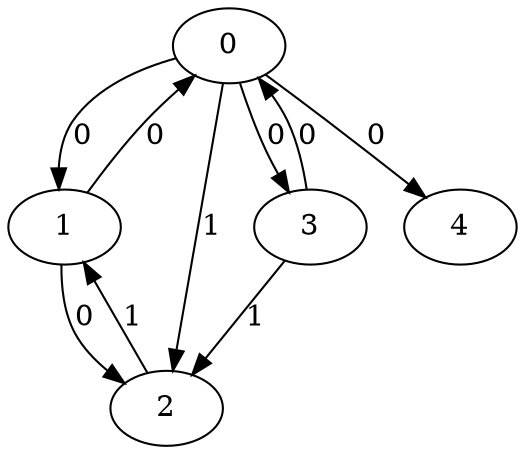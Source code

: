 // Source:1854 Canonical: -1 0 1 0 0 0 -1 0 -1 -1 -1 1 -1 -1 -1 0 -1 1 -1 -1 -1 -1 -1 -1 -1
digraph HRA_from_1854_graph_000 {
  0 -> 1 [label="0"];
  0 -> 2 [label="1"];
  0 -> 3 [label="0"];
  1 -> 0 [label="0"];
  1 -> 2 [label="0"];
  2 -> 1 [label="1"];
  3 -> 0 [label="0"];
  3 -> 2 [label="1"];
  0 -> 4 [label="0"];
}

// Source:1854 Canonical: -1 0 1 0 0 0 -1 0 -1 -1 -1 1 -1 -1 -1 0 -1 1 -1 -1 0 -1 -1 -1 -1
digraph HRA_from_1854_graph_001 {
  0 -> 1 [label="0"];
  0 -> 2 [label="1"];
  0 -> 3 [label="0"];
  1 -> 0 [label="0"];
  1 -> 2 [label="0"];
  2 -> 1 [label="1"];
  3 -> 0 [label="0"];
  3 -> 2 [label="1"];
  0 -> 4 [label="0"];
  4 -> 0 [label="0"];
}

// Source:1854 Canonical: -1 0 1 0 -1 0 -1 0 -1 0 -1 1 -1 -1 -1 0 -1 1 -1 -1 -1 -1 -1 -1 -1
digraph HRA_from_1854_graph_002 {
  0 -> 1 [label="0"];
  0 -> 2 [label="1"];
  0 -> 3 [label="0"];
  1 -> 0 [label="0"];
  1 -> 2 [label="0"];
  2 -> 1 [label="1"];
  3 -> 0 [label="0"];
  3 -> 2 [label="1"];
  1 -> 4 [label="0"];
}

// Source:1854 Canonical: -1 0 1 0 0 0 -1 0 -1 0 -1 1 -1 -1 -1 0 -1 1 -1 -1 -1 -1 -1 -1 -1
digraph HRA_from_1854_graph_003 {
  0 -> 1 [label="0"];
  0 -> 2 [label="1"];
  0 -> 3 [label="0"];
  1 -> 0 [label="0"];
  1 -> 2 [label="0"];
  2 -> 1 [label="1"];
  3 -> 0 [label="0"];
  3 -> 2 [label="1"];
  0 -> 4 [label="0"];
  1 -> 4 [label="0"];
}

// Source:1854 Canonical: -1 0 1 0 -1 0 -1 0 -1 0 -1 1 -1 -1 -1 0 -1 1 -1 -1 0 -1 -1 -1 -1
digraph HRA_from_1854_graph_004 {
  0 -> 1 [label="0"];
  0 -> 2 [label="1"];
  0 -> 3 [label="0"];
  1 -> 0 [label="0"];
  1 -> 2 [label="0"];
  2 -> 1 [label="1"];
  3 -> 0 [label="0"];
  3 -> 2 [label="1"];
  4 -> 0 [label="0"];
  1 -> 4 [label="0"];
}

// Source:1854 Canonical: -1 0 1 0 0 0 -1 0 -1 0 -1 1 -1 -1 -1 0 -1 1 -1 -1 0 -1 -1 -1 -1
digraph HRA_from_1854_graph_005 {
  0 -> 1 [label="0"];
  0 -> 2 [label="1"];
  0 -> 3 [label="0"];
  1 -> 0 [label="0"];
  1 -> 2 [label="0"];
  2 -> 1 [label="1"];
  3 -> 0 [label="0"];
  3 -> 2 [label="1"];
  0 -> 4 [label="0"];
  4 -> 0 [label="0"];
  1 -> 4 [label="0"];
}

// Source:1854 Canonical: -1 0 1 0 0 0 -1 0 -1 -1 -1 1 -1 -1 -1 0 -1 1 -1 -1 -1 0 -1 -1 -1
digraph HRA_from_1854_graph_006 {
  0 -> 1 [label="0"];
  0 -> 2 [label="1"];
  0 -> 3 [label="0"];
  1 -> 0 [label="0"];
  1 -> 2 [label="0"];
  2 -> 1 [label="1"];
  3 -> 0 [label="0"];
  3 -> 2 [label="1"];
  0 -> 4 [label="0"];
  4 -> 1 [label="0"];
}

// Source:1854 Canonical: -1 0 1 0 0 0 -1 0 -1 -1 -1 1 -1 -1 -1 0 -1 1 -1 -1 0 0 -1 -1 -1
digraph HRA_from_1854_graph_007 {
  0 -> 1 [label="0"];
  0 -> 2 [label="1"];
  0 -> 3 [label="0"];
  1 -> 0 [label="0"];
  1 -> 2 [label="0"];
  2 -> 1 [label="1"];
  3 -> 0 [label="0"];
  3 -> 2 [label="1"];
  0 -> 4 [label="0"];
  4 -> 0 [label="0"];
  4 -> 1 [label="0"];
}

// Source:1854 Canonical: -1 0 1 0 -1 0 -1 0 -1 0 -1 1 -1 -1 -1 0 -1 1 -1 -1 -1 0 -1 -1 -1
digraph HRA_from_1854_graph_008 {
  0 -> 1 [label="0"];
  0 -> 2 [label="1"];
  0 -> 3 [label="0"];
  1 -> 0 [label="0"];
  1 -> 2 [label="0"];
  2 -> 1 [label="1"];
  3 -> 0 [label="0"];
  3 -> 2 [label="1"];
  1 -> 4 [label="0"];
  4 -> 1 [label="0"];
}

// Source:1854 Canonical: -1 0 1 0 0 0 -1 0 -1 0 -1 1 -1 -1 -1 0 -1 1 -1 -1 -1 0 -1 -1 -1
digraph HRA_from_1854_graph_009 {
  0 -> 1 [label="0"];
  0 -> 2 [label="1"];
  0 -> 3 [label="0"];
  1 -> 0 [label="0"];
  1 -> 2 [label="0"];
  2 -> 1 [label="1"];
  3 -> 0 [label="0"];
  3 -> 2 [label="1"];
  0 -> 4 [label="0"];
  1 -> 4 [label="0"];
  4 -> 1 [label="0"];
}

// Source:1854 Canonical: -1 0 1 0 -1 0 -1 0 -1 0 -1 1 -1 -1 -1 0 -1 1 -1 -1 0 0 -1 -1 -1
digraph HRA_from_1854_graph_010 {
  0 -> 1 [label="0"];
  0 -> 2 [label="1"];
  0 -> 3 [label="0"];
  1 -> 0 [label="0"];
  1 -> 2 [label="0"];
  2 -> 1 [label="1"];
  3 -> 0 [label="0"];
  3 -> 2 [label="1"];
  4 -> 0 [label="0"];
  1 -> 4 [label="0"];
  4 -> 1 [label="0"];
}

// Source:1854 Canonical: -1 0 1 0 0 0 -1 0 -1 0 -1 1 -1 -1 -1 0 -1 1 -1 -1 0 0 -1 -1 -1
digraph HRA_from_1854_graph_011 {
  0 -> 1 [label="0"];
  0 -> 2 [label="1"];
  0 -> 3 [label="0"];
  1 -> 0 [label="0"];
  1 -> 2 [label="0"];
  2 -> 1 [label="1"];
  3 -> 0 [label="0"];
  3 -> 2 [label="1"];
  0 -> 4 [label="0"];
  4 -> 0 [label="0"];
  1 -> 4 [label="0"];
  4 -> 1 [label="0"];
}

// Source:1854 Canonical: -1 0 1 0 -1 0 -1 0 -1 -1 -1 1 -1 -1 0 0 -1 1 -1 -1 -1 -1 -1 -1 -1
digraph HRA_from_1854_graph_012 {
  0 -> 1 [label="0"];
  0 -> 2 [label="1"];
  0 -> 3 [label="0"];
  1 -> 0 [label="0"];
  1 -> 2 [label="0"];
  2 -> 1 [label="1"];
  3 -> 0 [label="0"];
  3 -> 2 [label="1"];
  2 -> 4 [label="0"];
}

// Source:1854 Canonical: -1 0 1 0 0 0 -1 0 -1 -1 -1 1 -1 -1 0 0 -1 1 -1 -1 -1 -1 -1 -1 -1
digraph HRA_from_1854_graph_013 {
  0 -> 1 [label="0"];
  0 -> 2 [label="1"];
  0 -> 3 [label="0"];
  1 -> 0 [label="0"];
  1 -> 2 [label="0"];
  2 -> 1 [label="1"];
  3 -> 0 [label="0"];
  3 -> 2 [label="1"];
  0 -> 4 [label="0"];
  2 -> 4 [label="0"];
}

// Source:1854 Canonical: -1 0 1 0 -1 0 -1 0 -1 -1 -1 1 -1 -1 0 0 -1 1 -1 -1 0 -1 -1 -1 -1
digraph HRA_from_1854_graph_014 {
  0 -> 1 [label="0"];
  0 -> 2 [label="1"];
  0 -> 3 [label="0"];
  1 -> 0 [label="0"];
  1 -> 2 [label="0"];
  2 -> 1 [label="1"];
  3 -> 0 [label="0"];
  3 -> 2 [label="1"];
  4 -> 0 [label="0"];
  2 -> 4 [label="0"];
}

// Source:1854 Canonical: -1 0 1 0 0 0 -1 0 -1 -1 -1 1 -1 -1 0 0 -1 1 -1 -1 0 -1 -1 -1 -1
digraph HRA_from_1854_graph_015 {
  0 -> 1 [label="0"];
  0 -> 2 [label="1"];
  0 -> 3 [label="0"];
  1 -> 0 [label="0"];
  1 -> 2 [label="0"];
  2 -> 1 [label="1"];
  3 -> 0 [label="0"];
  3 -> 2 [label="1"];
  0 -> 4 [label="0"];
  4 -> 0 [label="0"];
  2 -> 4 [label="0"];
}

// Source:1854 Canonical: -1 0 1 0 -1 0 -1 0 -1 0 -1 1 -1 -1 0 0 -1 1 -1 -1 -1 -1 -1 -1 -1
digraph HRA_from_1854_graph_016 {
  0 -> 1 [label="0"];
  0 -> 2 [label="1"];
  0 -> 3 [label="0"];
  1 -> 0 [label="0"];
  1 -> 2 [label="0"];
  2 -> 1 [label="1"];
  3 -> 0 [label="0"];
  3 -> 2 [label="1"];
  1 -> 4 [label="0"];
  2 -> 4 [label="0"];
}

// Source:1854 Canonical: -1 0 1 0 0 0 -1 0 -1 0 -1 1 -1 -1 0 0 -1 1 -1 -1 -1 -1 -1 -1 -1
digraph HRA_from_1854_graph_017 {
  0 -> 1 [label="0"];
  0 -> 2 [label="1"];
  0 -> 3 [label="0"];
  1 -> 0 [label="0"];
  1 -> 2 [label="0"];
  2 -> 1 [label="1"];
  3 -> 0 [label="0"];
  3 -> 2 [label="1"];
  0 -> 4 [label="0"];
  1 -> 4 [label="0"];
  2 -> 4 [label="0"];
}

// Source:1854 Canonical: -1 0 1 0 -1 0 -1 0 -1 0 -1 1 -1 -1 0 0 -1 1 -1 -1 0 -1 -1 -1 -1
digraph HRA_from_1854_graph_018 {
  0 -> 1 [label="0"];
  0 -> 2 [label="1"];
  0 -> 3 [label="0"];
  1 -> 0 [label="0"];
  1 -> 2 [label="0"];
  2 -> 1 [label="1"];
  3 -> 0 [label="0"];
  3 -> 2 [label="1"];
  4 -> 0 [label="0"];
  1 -> 4 [label="0"];
  2 -> 4 [label="0"];
}

// Source:1854 Canonical: -1 0 1 0 0 0 -1 0 -1 0 -1 1 -1 -1 0 0 -1 1 -1 -1 0 -1 -1 -1 -1
digraph HRA_from_1854_graph_019 {
  0 -> 1 [label="0"];
  0 -> 2 [label="1"];
  0 -> 3 [label="0"];
  1 -> 0 [label="0"];
  1 -> 2 [label="0"];
  2 -> 1 [label="1"];
  3 -> 0 [label="0"];
  3 -> 2 [label="1"];
  0 -> 4 [label="0"];
  4 -> 0 [label="0"];
  1 -> 4 [label="0"];
  2 -> 4 [label="0"];
}

// Source:1854 Canonical: -1 0 1 0 -1 0 -1 0 -1 -1 -1 1 -1 -1 0 0 -1 1 -1 -1 -1 0 -1 -1 -1
digraph HRA_from_1854_graph_020 {
  0 -> 1 [label="0"];
  0 -> 2 [label="1"];
  0 -> 3 [label="0"];
  1 -> 0 [label="0"];
  1 -> 2 [label="0"];
  2 -> 1 [label="1"];
  3 -> 0 [label="0"];
  3 -> 2 [label="1"];
  4 -> 1 [label="0"];
  2 -> 4 [label="0"];
}

// Source:1854 Canonical: -1 0 1 0 0 0 -1 0 -1 -1 -1 1 -1 -1 0 0 -1 1 -1 -1 -1 0 -1 -1 -1
digraph HRA_from_1854_graph_021 {
  0 -> 1 [label="0"];
  0 -> 2 [label="1"];
  0 -> 3 [label="0"];
  1 -> 0 [label="0"];
  1 -> 2 [label="0"];
  2 -> 1 [label="1"];
  3 -> 0 [label="0"];
  3 -> 2 [label="1"];
  0 -> 4 [label="0"];
  4 -> 1 [label="0"];
  2 -> 4 [label="0"];
}

// Source:1854 Canonical: -1 0 1 0 -1 0 -1 0 -1 -1 -1 1 -1 -1 0 0 -1 1 -1 -1 0 0 -1 -1 -1
digraph HRA_from_1854_graph_022 {
  0 -> 1 [label="0"];
  0 -> 2 [label="1"];
  0 -> 3 [label="0"];
  1 -> 0 [label="0"];
  1 -> 2 [label="0"];
  2 -> 1 [label="1"];
  3 -> 0 [label="0"];
  3 -> 2 [label="1"];
  4 -> 0 [label="0"];
  4 -> 1 [label="0"];
  2 -> 4 [label="0"];
}

// Source:1854 Canonical: -1 0 1 0 0 0 -1 0 -1 -1 -1 1 -1 -1 0 0 -1 1 -1 -1 0 0 -1 -1 -1
digraph HRA_from_1854_graph_023 {
  0 -> 1 [label="0"];
  0 -> 2 [label="1"];
  0 -> 3 [label="0"];
  1 -> 0 [label="0"];
  1 -> 2 [label="0"];
  2 -> 1 [label="1"];
  3 -> 0 [label="0"];
  3 -> 2 [label="1"];
  0 -> 4 [label="0"];
  4 -> 0 [label="0"];
  4 -> 1 [label="0"];
  2 -> 4 [label="0"];
}

// Source:1854 Canonical: -1 0 1 0 -1 0 -1 0 -1 0 -1 1 -1 -1 0 0 -1 1 -1 -1 -1 0 -1 -1 -1
digraph HRA_from_1854_graph_024 {
  0 -> 1 [label="0"];
  0 -> 2 [label="1"];
  0 -> 3 [label="0"];
  1 -> 0 [label="0"];
  1 -> 2 [label="0"];
  2 -> 1 [label="1"];
  3 -> 0 [label="0"];
  3 -> 2 [label="1"];
  1 -> 4 [label="0"];
  4 -> 1 [label="0"];
  2 -> 4 [label="0"];
}

// Source:1854 Canonical: -1 0 1 0 0 0 -1 0 -1 0 -1 1 -1 -1 0 0 -1 1 -1 -1 -1 0 -1 -1 -1
digraph HRA_from_1854_graph_025 {
  0 -> 1 [label="0"];
  0 -> 2 [label="1"];
  0 -> 3 [label="0"];
  1 -> 0 [label="0"];
  1 -> 2 [label="0"];
  2 -> 1 [label="1"];
  3 -> 0 [label="0"];
  3 -> 2 [label="1"];
  0 -> 4 [label="0"];
  1 -> 4 [label="0"];
  4 -> 1 [label="0"];
  2 -> 4 [label="0"];
}

// Source:1854 Canonical: -1 0 1 0 -1 0 -1 0 -1 0 -1 1 -1 -1 0 0 -1 1 -1 -1 0 0 -1 -1 -1
digraph HRA_from_1854_graph_026 {
  0 -> 1 [label="0"];
  0 -> 2 [label="1"];
  0 -> 3 [label="0"];
  1 -> 0 [label="0"];
  1 -> 2 [label="0"];
  2 -> 1 [label="1"];
  3 -> 0 [label="0"];
  3 -> 2 [label="1"];
  4 -> 0 [label="0"];
  1 -> 4 [label="0"];
  4 -> 1 [label="0"];
  2 -> 4 [label="0"];
}

// Source:1854 Canonical: -1 0 1 0 0 0 -1 0 -1 0 -1 1 -1 -1 0 0 -1 1 -1 -1 0 0 -1 -1 -1
digraph HRA_from_1854_graph_027 {
  0 -> 1 [label="0"];
  0 -> 2 [label="1"];
  0 -> 3 [label="0"];
  1 -> 0 [label="0"];
  1 -> 2 [label="0"];
  2 -> 1 [label="1"];
  3 -> 0 [label="0"];
  3 -> 2 [label="1"];
  0 -> 4 [label="0"];
  4 -> 0 [label="0"];
  1 -> 4 [label="0"];
  4 -> 1 [label="0"];
  2 -> 4 [label="0"];
}

// Source:1854 Canonical: -1 0 1 0 0 0 -1 0 -1 -1 -1 1 -1 -1 -1 0 -1 1 -1 -1 -1 -1 0 -1 -1
digraph HRA_from_1854_graph_028 {
  0 -> 1 [label="0"];
  0 -> 2 [label="1"];
  0 -> 3 [label="0"];
  1 -> 0 [label="0"];
  1 -> 2 [label="0"];
  2 -> 1 [label="1"];
  3 -> 0 [label="0"];
  3 -> 2 [label="1"];
  0 -> 4 [label="0"];
  4 -> 2 [label="0"];
}

// Source:1854 Canonical: -1 0 1 0 0 0 -1 0 -1 -1 -1 1 -1 -1 -1 0 -1 1 -1 -1 0 -1 0 -1 -1
digraph HRA_from_1854_graph_029 {
  0 -> 1 [label="0"];
  0 -> 2 [label="1"];
  0 -> 3 [label="0"];
  1 -> 0 [label="0"];
  1 -> 2 [label="0"];
  2 -> 1 [label="1"];
  3 -> 0 [label="0"];
  3 -> 2 [label="1"];
  0 -> 4 [label="0"];
  4 -> 0 [label="0"];
  4 -> 2 [label="0"];
}

// Source:1854 Canonical: -1 0 1 0 -1 0 -1 0 -1 0 -1 1 -1 -1 -1 0 -1 1 -1 -1 -1 -1 0 -1 -1
digraph HRA_from_1854_graph_030 {
  0 -> 1 [label="0"];
  0 -> 2 [label="1"];
  0 -> 3 [label="0"];
  1 -> 0 [label="0"];
  1 -> 2 [label="0"];
  2 -> 1 [label="1"];
  3 -> 0 [label="0"];
  3 -> 2 [label="1"];
  1 -> 4 [label="0"];
  4 -> 2 [label="0"];
}

// Source:1854 Canonical: -1 0 1 0 0 0 -1 0 -1 0 -1 1 -1 -1 -1 0 -1 1 -1 -1 -1 -1 0 -1 -1
digraph HRA_from_1854_graph_031 {
  0 -> 1 [label="0"];
  0 -> 2 [label="1"];
  0 -> 3 [label="0"];
  1 -> 0 [label="0"];
  1 -> 2 [label="0"];
  2 -> 1 [label="1"];
  3 -> 0 [label="0"];
  3 -> 2 [label="1"];
  0 -> 4 [label="0"];
  1 -> 4 [label="0"];
  4 -> 2 [label="0"];
}

// Source:1854 Canonical: -1 0 1 0 -1 0 -1 0 -1 0 -1 1 -1 -1 -1 0 -1 1 -1 -1 0 -1 0 -1 -1
digraph HRA_from_1854_graph_032 {
  0 -> 1 [label="0"];
  0 -> 2 [label="1"];
  0 -> 3 [label="0"];
  1 -> 0 [label="0"];
  1 -> 2 [label="0"];
  2 -> 1 [label="1"];
  3 -> 0 [label="0"];
  3 -> 2 [label="1"];
  4 -> 0 [label="0"];
  1 -> 4 [label="0"];
  4 -> 2 [label="0"];
}

// Source:1854 Canonical: -1 0 1 0 0 0 -1 0 -1 0 -1 1 -1 -1 -1 0 -1 1 -1 -1 0 -1 0 -1 -1
digraph HRA_from_1854_graph_033 {
  0 -> 1 [label="0"];
  0 -> 2 [label="1"];
  0 -> 3 [label="0"];
  1 -> 0 [label="0"];
  1 -> 2 [label="0"];
  2 -> 1 [label="1"];
  3 -> 0 [label="0"];
  3 -> 2 [label="1"];
  0 -> 4 [label="0"];
  4 -> 0 [label="0"];
  1 -> 4 [label="0"];
  4 -> 2 [label="0"];
}

// Source:1854 Canonical: -1 0 1 0 0 0 -1 0 -1 -1 -1 1 -1 -1 -1 0 -1 1 -1 -1 -1 0 0 -1 -1
digraph HRA_from_1854_graph_034 {
  0 -> 1 [label="0"];
  0 -> 2 [label="1"];
  0 -> 3 [label="0"];
  1 -> 0 [label="0"];
  1 -> 2 [label="0"];
  2 -> 1 [label="1"];
  3 -> 0 [label="0"];
  3 -> 2 [label="1"];
  0 -> 4 [label="0"];
  4 -> 1 [label="0"];
  4 -> 2 [label="0"];
}

// Source:1854 Canonical: -1 0 1 0 0 0 -1 0 -1 -1 -1 1 -1 -1 -1 0 -1 1 -1 -1 0 0 0 -1 -1
digraph HRA_from_1854_graph_035 {
  0 -> 1 [label="0"];
  0 -> 2 [label="1"];
  0 -> 3 [label="0"];
  1 -> 0 [label="0"];
  1 -> 2 [label="0"];
  2 -> 1 [label="1"];
  3 -> 0 [label="0"];
  3 -> 2 [label="1"];
  0 -> 4 [label="0"];
  4 -> 0 [label="0"];
  4 -> 1 [label="0"];
  4 -> 2 [label="0"];
}

// Source:1854 Canonical: -1 0 1 0 -1 0 -1 0 -1 0 -1 1 -1 -1 -1 0 -1 1 -1 -1 -1 0 0 -1 -1
digraph HRA_from_1854_graph_036 {
  0 -> 1 [label="0"];
  0 -> 2 [label="1"];
  0 -> 3 [label="0"];
  1 -> 0 [label="0"];
  1 -> 2 [label="0"];
  2 -> 1 [label="1"];
  3 -> 0 [label="0"];
  3 -> 2 [label="1"];
  1 -> 4 [label="0"];
  4 -> 1 [label="0"];
  4 -> 2 [label="0"];
}

// Source:1854 Canonical: -1 0 1 0 0 0 -1 0 -1 0 -1 1 -1 -1 -1 0 -1 1 -1 -1 -1 0 0 -1 -1
digraph HRA_from_1854_graph_037 {
  0 -> 1 [label="0"];
  0 -> 2 [label="1"];
  0 -> 3 [label="0"];
  1 -> 0 [label="0"];
  1 -> 2 [label="0"];
  2 -> 1 [label="1"];
  3 -> 0 [label="0"];
  3 -> 2 [label="1"];
  0 -> 4 [label="0"];
  1 -> 4 [label="0"];
  4 -> 1 [label="0"];
  4 -> 2 [label="0"];
}

// Source:1854 Canonical: -1 0 1 0 -1 0 -1 0 -1 0 -1 1 -1 -1 -1 0 -1 1 -1 -1 0 0 0 -1 -1
digraph HRA_from_1854_graph_038 {
  0 -> 1 [label="0"];
  0 -> 2 [label="1"];
  0 -> 3 [label="0"];
  1 -> 0 [label="0"];
  1 -> 2 [label="0"];
  2 -> 1 [label="1"];
  3 -> 0 [label="0"];
  3 -> 2 [label="1"];
  4 -> 0 [label="0"];
  1 -> 4 [label="0"];
  4 -> 1 [label="0"];
  4 -> 2 [label="0"];
}

// Source:1854 Canonical: -1 0 1 0 0 0 -1 0 -1 0 -1 1 -1 -1 -1 0 -1 1 -1 -1 0 0 0 -1 -1
digraph HRA_from_1854_graph_039 {
  0 -> 1 [label="0"];
  0 -> 2 [label="1"];
  0 -> 3 [label="0"];
  1 -> 0 [label="0"];
  1 -> 2 [label="0"];
  2 -> 1 [label="1"];
  3 -> 0 [label="0"];
  3 -> 2 [label="1"];
  0 -> 4 [label="0"];
  4 -> 0 [label="0"];
  1 -> 4 [label="0"];
  4 -> 1 [label="0"];
  4 -> 2 [label="0"];
}

// Source:1854 Canonical: -1 0 1 0 -1 0 -1 0 -1 -1 -1 1 -1 -1 0 0 -1 1 -1 -1 -1 -1 0 -1 -1
digraph HRA_from_1854_graph_040 {
  0 -> 1 [label="0"];
  0 -> 2 [label="1"];
  0 -> 3 [label="0"];
  1 -> 0 [label="0"];
  1 -> 2 [label="0"];
  2 -> 1 [label="1"];
  3 -> 0 [label="0"];
  3 -> 2 [label="1"];
  2 -> 4 [label="0"];
  4 -> 2 [label="0"];
}

// Source:1854 Canonical: -1 0 1 0 0 0 -1 0 -1 -1 -1 1 -1 -1 0 0 -1 1 -1 -1 -1 -1 0 -1 -1
digraph HRA_from_1854_graph_041 {
  0 -> 1 [label="0"];
  0 -> 2 [label="1"];
  0 -> 3 [label="0"];
  1 -> 0 [label="0"];
  1 -> 2 [label="0"];
  2 -> 1 [label="1"];
  3 -> 0 [label="0"];
  3 -> 2 [label="1"];
  0 -> 4 [label="0"];
  2 -> 4 [label="0"];
  4 -> 2 [label="0"];
}

// Source:1854 Canonical: -1 0 1 0 -1 0 -1 0 -1 -1 -1 1 -1 -1 0 0 -1 1 -1 -1 0 -1 0 -1 -1
digraph HRA_from_1854_graph_042 {
  0 -> 1 [label="0"];
  0 -> 2 [label="1"];
  0 -> 3 [label="0"];
  1 -> 0 [label="0"];
  1 -> 2 [label="0"];
  2 -> 1 [label="1"];
  3 -> 0 [label="0"];
  3 -> 2 [label="1"];
  4 -> 0 [label="0"];
  2 -> 4 [label="0"];
  4 -> 2 [label="0"];
}

// Source:1854 Canonical: -1 0 1 0 0 0 -1 0 -1 -1 -1 1 -1 -1 0 0 -1 1 -1 -1 0 -1 0 -1 -1
digraph HRA_from_1854_graph_043 {
  0 -> 1 [label="0"];
  0 -> 2 [label="1"];
  0 -> 3 [label="0"];
  1 -> 0 [label="0"];
  1 -> 2 [label="0"];
  2 -> 1 [label="1"];
  3 -> 0 [label="0"];
  3 -> 2 [label="1"];
  0 -> 4 [label="0"];
  4 -> 0 [label="0"];
  2 -> 4 [label="0"];
  4 -> 2 [label="0"];
}

// Source:1854 Canonical: -1 0 1 0 -1 0 -1 0 -1 0 -1 1 -1 -1 0 0 -1 1 -1 -1 -1 -1 0 -1 -1
digraph HRA_from_1854_graph_044 {
  0 -> 1 [label="0"];
  0 -> 2 [label="1"];
  0 -> 3 [label="0"];
  1 -> 0 [label="0"];
  1 -> 2 [label="0"];
  2 -> 1 [label="1"];
  3 -> 0 [label="0"];
  3 -> 2 [label="1"];
  1 -> 4 [label="0"];
  2 -> 4 [label="0"];
  4 -> 2 [label="0"];
}

// Source:1854 Canonical: -1 0 1 0 0 0 -1 0 -1 0 -1 1 -1 -1 0 0 -1 1 -1 -1 -1 -1 0 -1 -1
digraph HRA_from_1854_graph_045 {
  0 -> 1 [label="0"];
  0 -> 2 [label="1"];
  0 -> 3 [label="0"];
  1 -> 0 [label="0"];
  1 -> 2 [label="0"];
  2 -> 1 [label="1"];
  3 -> 0 [label="0"];
  3 -> 2 [label="1"];
  0 -> 4 [label="0"];
  1 -> 4 [label="0"];
  2 -> 4 [label="0"];
  4 -> 2 [label="0"];
}

// Source:1854 Canonical: -1 0 1 0 -1 0 -1 0 -1 0 -1 1 -1 -1 0 0 -1 1 -1 -1 0 -1 0 -1 -1
digraph HRA_from_1854_graph_046 {
  0 -> 1 [label="0"];
  0 -> 2 [label="1"];
  0 -> 3 [label="0"];
  1 -> 0 [label="0"];
  1 -> 2 [label="0"];
  2 -> 1 [label="1"];
  3 -> 0 [label="0"];
  3 -> 2 [label="1"];
  4 -> 0 [label="0"];
  1 -> 4 [label="0"];
  2 -> 4 [label="0"];
  4 -> 2 [label="0"];
}

// Source:1854 Canonical: -1 0 1 0 0 0 -1 0 -1 0 -1 1 -1 -1 0 0 -1 1 -1 -1 0 -1 0 -1 -1
digraph HRA_from_1854_graph_047 {
  0 -> 1 [label="0"];
  0 -> 2 [label="1"];
  0 -> 3 [label="0"];
  1 -> 0 [label="0"];
  1 -> 2 [label="0"];
  2 -> 1 [label="1"];
  3 -> 0 [label="0"];
  3 -> 2 [label="1"];
  0 -> 4 [label="0"];
  4 -> 0 [label="0"];
  1 -> 4 [label="0"];
  2 -> 4 [label="0"];
  4 -> 2 [label="0"];
}

// Source:1854 Canonical: -1 0 1 0 -1 0 -1 0 -1 -1 -1 1 -1 -1 0 0 -1 1 -1 -1 -1 0 0 -1 -1
digraph HRA_from_1854_graph_048 {
  0 -> 1 [label="0"];
  0 -> 2 [label="1"];
  0 -> 3 [label="0"];
  1 -> 0 [label="0"];
  1 -> 2 [label="0"];
  2 -> 1 [label="1"];
  3 -> 0 [label="0"];
  3 -> 2 [label="1"];
  4 -> 1 [label="0"];
  2 -> 4 [label="0"];
  4 -> 2 [label="0"];
}

// Source:1854 Canonical: -1 0 1 0 0 0 -1 0 -1 -1 -1 1 -1 -1 0 0 -1 1 -1 -1 -1 0 0 -1 -1
digraph HRA_from_1854_graph_049 {
  0 -> 1 [label="0"];
  0 -> 2 [label="1"];
  0 -> 3 [label="0"];
  1 -> 0 [label="0"];
  1 -> 2 [label="0"];
  2 -> 1 [label="1"];
  3 -> 0 [label="0"];
  3 -> 2 [label="1"];
  0 -> 4 [label="0"];
  4 -> 1 [label="0"];
  2 -> 4 [label="0"];
  4 -> 2 [label="0"];
}

// Source:1854 Canonical: -1 0 1 0 -1 0 -1 0 -1 -1 -1 1 -1 -1 0 0 -1 1 -1 -1 0 0 0 -1 -1
digraph HRA_from_1854_graph_050 {
  0 -> 1 [label="0"];
  0 -> 2 [label="1"];
  0 -> 3 [label="0"];
  1 -> 0 [label="0"];
  1 -> 2 [label="0"];
  2 -> 1 [label="1"];
  3 -> 0 [label="0"];
  3 -> 2 [label="1"];
  4 -> 0 [label="0"];
  4 -> 1 [label="0"];
  2 -> 4 [label="0"];
  4 -> 2 [label="0"];
}

// Source:1854 Canonical: -1 0 1 0 0 0 -1 0 -1 -1 -1 1 -1 -1 0 0 -1 1 -1 -1 0 0 0 -1 -1
digraph HRA_from_1854_graph_051 {
  0 -> 1 [label="0"];
  0 -> 2 [label="1"];
  0 -> 3 [label="0"];
  1 -> 0 [label="0"];
  1 -> 2 [label="0"];
  2 -> 1 [label="1"];
  3 -> 0 [label="0"];
  3 -> 2 [label="1"];
  0 -> 4 [label="0"];
  4 -> 0 [label="0"];
  4 -> 1 [label="0"];
  2 -> 4 [label="0"];
  4 -> 2 [label="0"];
}

// Source:1854 Canonical: -1 0 1 0 -1 0 -1 0 -1 0 -1 1 -1 -1 0 0 -1 1 -1 -1 -1 0 0 -1 -1
digraph HRA_from_1854_graph_052 {
  0 -> 1 [label="0"];
  0 -> 2 [label="1"];
  0 -> 3 [label="0"];
  1 -> 0 [label="0"];
  1 -> 2 [label="0"];
  2 -> 1 [label="1"];
  3 -> 0 [label="0"];
  3 -> 2 [label="1"];
  1 -> 4 [label="0"];
  4 -> 1 [label="0"];
  2 -> 4 [label="0"];
  4 -> 2 [label="0"];
}

// Source:1854 Canonical: -1 0 1 0 0 0 -1 0 -1 0 -1 1 -1 -1 0 0 -1 1 -1 -1 -1 0 0 -1 -1
digraph HRA_from_1854_graph_053 {
  0 -> 1 [label="0"];
  0 -> 2 [label="1"];
  0 -> 3 [label="0"];
  1 -> 0 [label="0"];
  1 -> 2 [label="0"];
  2 -> 1 [label="1"];
  3 -> 0 [label="0"];
  3 -> 2 [label="1"];
  0 -> 4 [label="0"];
  1 -> 4 [label="0"];
  4 -> 1 [label="0"];
  2 -> 4 [label="0"];
  4 -> 2 [label="0"];
}

// Source:1854 Canonical: -1 0 1 0 -1 0 -1 0 -1 0 -1 1 -1 -1 0 0 -1 1 -1 -1 0 0 0 -1 -1
digraph HRA_from_1854_graph_054 {
  0 -> 1 [label="0"];
  0 -> 2 [label="1"];
  0 -> 3 [label="0"];
  1 -> 0 [label="0"];
  1 -> 2 [label="0"];
  2 -> 1 [label="1"];
  3 -> 0 [label="0"];
  3 -> 2 [label="1"];
  4 -> 0 [label="0"];
  1 -> 4 [label="0"];
  4 -> 1 [label="0"];
  2 -> 4 [label="0"];
  4 -> 2 [label="0"];
}

// Source:1854 Canonical: -1 0 1 0 0 0 -1 0 -1 0 -1 1 -1 -1 0 0 -1 1 -1 -1 0 0 0 -1 -1
digraph HRA_from_1854_graph_055 {
  0 -> 1 [label="0"];
  0 -> 2 [label="1"];
  0 -> 3 [label="0"];
  1 -> 0 [label="0"];
  1 -> 2 [label="0"];
  2 -> 1 [label="1"];
  3 -> 0 [label="0"];
  3 -> 2 [label="1"];
  0 -> 4 [label="0"];
  4 -> 0 [label="0"];
  1 -> 4 [label="0"];
  4 -> 1 [label="0"];
  2 -> 4 [label="0"];
  4 -> 2 [label="0"];
}

// Source:1854 Canonical: -1 0 1 0 -1 0 -1 0 -1 -1 -1 1 -1 -1 -1 0 -1 1 -1 0 -1 -1 -1 -1 -1
digraph HRA_from_1854_graph_056 {
  0 -> 1 [label="0"];
  0 -> 2 [label="1"];
  0 -> 3 [label="0"];
  1 -> 0 [label="0"];
  1 -> 2 [label="0"];
  2 -> 1 [label="1"];
  3 -> 0 [label="0"];
  3 -> 2 [label="1"];
  3 -> 4 [label="0"];
}

// Source:1854 Canonical: -1 0 1 0 0 0 -1 0 -1 -1 -1 1 -1 -1 -1 0 -1 1 -1 0 -1 -1 -1 -1 -1
digraph HRA_from_1854_graph_057 {
  0 -> 1 [label="0"];
  0 -> 2 [label="1"];
  0 -> 3 [label="0"];
  1 -> 0 [label="0"];
  1 -> 2 [label="0"];
  2 -> 1 [label="1"];
  3 -> 0 [label="0"];
  3 -> 2 [label="1"];
  0 -> 4 [label="0"];
  3 -> 4 [label="0"];
}

// Source:1854 Canonical: -1 0 1 0 -1 0 -1 0 -1 -1 -1 1 -1 -1 -1 0 -1 1 -1 0 0 -1 -1 -1 -1
digraph HRA_from_1854_graph_058 {
  0 -> 1 [label="0"];
  0 -> 2 [label="1"];
  0 -> 3 [label="0"];
  1 -> 0 [label="0"];
  1 -> 2 [label="0"];
  2 -> 1 [label="1"];
  3 -> 0 [label="0"];
  3 -> 2 [label="1"];
  4 -> 0 [label="0"];
  3 -> 4 [label="0"];
}

// Source:1854 Canonical: -1 0 1 0 0 0 -1 0 -1 -1 -1 1 -1 -1 -1 0 -1 1 -1 0 0 -1 -1 -1 -1
digraph HRA_from_1854_graph_059 {
  0 -> 1 [label="0"];
  0 -> 2 [label="1"];
  0 -> 3 [label="0"];
  1 -> 0 [label="0"];
  1 -> 2 [label="0"];
  2 -> 1 [label="1"];
  3 -> 0 [label="0"];
  3 -> 2 [label="1"];
  0 -> 4 [label="0"];
  4 -> 0 [label="0"];
  3 -> 4 [label="0"];
}

// Source:1854 Canonical: -1 0 1 0 -1 0 -1 0 -1 0 -1 1 -1 -1 -1 0 -1 1 -1 0 -1 -1 -1 -1 -1
digraph HRA_from_1854_graph_060 {
  0 -> 1 [label="0"];
  0 -> 2 [label="1"];
  0 -> 3 [label="0"];
  1 -> 0 [label="0"];
  1 -> 2 [label="0"];
  2 -> 1 [label="1"];
  3 -> 0 [label="0"];
  3 -> 2 [label="1"];
  1 -> 4 [label="0"];
  3 -> 4 [label="0"];
}

// Source:1854 Canonical: -1 0 1 0 0 0 -1 0 -1 0 -1 1 -1 -1 -1 0 -1 1 -1 0 -1 -1 -1 -1 -1
digraph HRA_from_1854_graph_061 {
  0 -> 1 [label="0"];
  0 -> 2 [label="1"];
  0 -> 3 [label="0"];
  1 -> 0 [label="0"];
  1 -> 2 [label="0"];
  2 -> 1 [label="1"];
  3 -> 0 [label="0"];
  3 -> 2 [label="1"];
  0 -> 4 [label="0"];
  1 -> 4 [label="0"];
  3 -> 4 [label="0"];
}

// Source:1854 Canonical: -1 0 1 0 -1 0 -1 0 -1 0 -1 1 -1 -1 -1 0 -1 1 -1 0 0 -1 -1 -1 -1
digraph HRA_from_1854_graph_062 {
  0 -> 1 [label="0"];
  0 -> 2 [label="1"];
  0 -> 3 [label="0"];
  1 -> 0 [label="0"];
  1 -> 2 [label="0"];
  2 -> 1 [label="1"];
  3 -> 0 [label="0"];
  3 -> 2 [label="1"];
  4 -> 0 [label="0"];
  1 -> 4 [label="0"];
  3 -> 4 [label="0"];
}

// Source:1854 Canonical: -1 0 1 0 0 0 -1 0 -1 0 -1 1 -1 -1 -1 0 -1 1 -1 0 0 -1 -1 -1 -1
digraph HRA_from_1854_graph_063 {
  0 -> 1 [label="0"];
  0 -> 2 [label="1"];
  0 -> 3 [label="0"];
  1 -> 0 [label="0"];
  1 -> 2 [label="0"];
  2 -> 1 [label="1"];
  3 -> 0 [label="0"];
  3 -> 2 [label="1"];
  0 -> 4 [label="0"];
  4 -> 0 [label="0"];
  1 -> 4 [label="0"];
  3 -> 4 [label="0"];
}

// Source:1854 Canonical: -1 0 1 0 -1 0 -1 0 -1 -1 -1 1 -1 -1 -1 0 -1 1 -1 0 -1 0 -1 -1 -1
digraph HRA_from_1854_graph_064 {
  0 -> 1 [label="0"];
  0 -> 2 [label="1"];
  0 -> 3 [label="0"];
  1 -> 0 [label="0"];
  1 -> 2 [label="0"];
  2 -> 1 [label="1"];
  3 -> 0 [label="0"];
  3 -> 2 [label="1"];
  4 -> 1 [label="0"];
  3 -> 4 [label="0"];
}

// Source:1854 Canonical: -1 0 1 0 0 0 -1 0 -1 -1 -1 1 -1 -1 -1 0 -1 1 -1 0 -1 0 -1 -1 -1
digraph HRA_from_1854_graph_065 {
  0 -> 1 [label="0"];
  0 -> 2 [label="1"];
  0 -> 3 [label="0"];
  1 -> 0 [label="0"];
  1 -> 2 [label="0"];
  2 -> 1 [label="1"];
  3 -> 0 [label="0"];
  3 -> 2 [label="1"];
  0 -> 4 [label="0"];
  4 -> 1 [label="0"];
  3 -> 4 [label="0"];
}

// Source:1854 Canonical: -1 0 1 0 -1 0 -1 0 -1 -1 -1 1 -1 -1 -1 0 -1 1 -1 0 0 0 -1 -1 -1
digraph HRA_from_1854_graph_066 {
  0 -> 1 [label="0"];
  0 -> 2 [label="1"];
  0 -> 3 [label="0"];
  1 -> 0 [label="0"];
  1 -> 2 [label="0"];
  2 -> 1 [label="1"];
  3 -> 0 [label="0"];
  3 -> 2 [label="1"];
  4 -> 0 [label="0"];
  4 -> 1 [label="0"];
  3 -> 4 [label="0"];
}

// Source:1854 Canonical: -1 0 1 0 0 0 -1 0 -1 -1 -1 1 -1 -1 -1 0 -1 1 -1 0 0 0 -1 -1 -1
digraph HRA_from_1854_graph_067 {
  0 -> 1 [label="0"];
  0 -> 2 [label="1"];
  0 -> 3 [label="0"];
  1 -> 0 [label="0"];
  1 -> 2 [label="0"];
  2 -> 1 [label="1"];
  3 -> 0 [label="0"];
  3 -> 2 [label="1"];
  0 -> 4 [label="0"];
  4 -> 0 [label="0"];
  4 -> 1 [label="0"];
  3 -> 4 [label="0"];
}

// Source:1854 Canonical: -1 0 1 0 -1 0 -1 0 -1 0 -1 1 -1 -1 -1 0 -1 1 -1 0 -1 0 -1 -1 -1
digraph HRA_from_1854_graph_068 {
  0 -> 1 [label="0"];
  0 -> 2 [label="1"];
  0 -> 3 [label="0"];
  1 -> 0 [label="0"];
  1 -> 2 [label="0"];
  2 -> 1 [label="1"];
  3 -> 0 [label="0"];
  3 -> 2 [label="1"];
  1 -> 4 [label="0"];
  4 -> 1 [label="0"];
  3 -> 4 [label="0"];
}

// Source:1854 Canonical: -1 0 1 0 0 0 -1 0 -1 0 -1 1 -1 -1 -1 0 -1 1 -1 0 -1 0 -1 -1 -1
digraph HRA_from_1854_graph_069 {
  0 -> 1 [label="0"];
  0 -> 2 [label="1"];
  0 -> 3 [label="0"];
  1 -> 0 [label="0"];
  1 -> 2 [label="0"];
  2 -> 1 [label="1"];
  3 -> 0 [label="0"];
  3 -> 2 [label="1"];
  0 -> 4 [label="0"];
  1 -> 4 [label="0"];
  4 -> 1 [label="0"];
  3 -> 4 [label="0"];
}

// Source:1854 Canonical: -1 0 1 0 -1 0 -1 0 -1 0 -1 1 -1 -1 -1 0 -1 1 -1 0 0 0 -1 -1 -1
digraph HRA_from_1854_graph_070 {
  0 -> 1 [label="0"];
  0 -> 2 [label="1"];
  0 -> 3 [label="0"];
  1 -> 0 [label="0"];
  1 -> 2 [label="0"];
  2 -> 1 [label="1"];
  3 -> 0 [label="0"];
  3 -> 2 [label="1"];
  4 -> 0 [label="0"];
  1 -> 4 [label="0"];
  4 -> 1 [label="0"];
  3 -> 4 [label="0"];
}

// Source:1854 Canonical: -1 0 1 0 0 0 -1 0 -1 0 -1 1 -1 -1 -1 0 -1 1 -1 0 0 0 -1 -1 -1
digraph HRA_from_1854_graph_071 {
  0 -> 1 [label="0"];
  0 -> 2 [label="1"];
  0 -> 3 [label="0"];
  1 -> 0 [label="0"];
  1 -> 2 [label="0"];
  2 -> 1 [label="1"];
  3 -> 0 [label="0"];
  3 -> 2 [label="1"];
  0 -> 4 [label="0"];
  4 -> 0 [label="0"];
  1 -> 4 [label="0"];
  4 -> 1 [label="0"];
  3 -> 4 [label="0"];
}

// Source:1854 Canonical: -1 0 1 0 -1 0 -1 0 -1 -1 -1 1 -1 -1 0 0 -1 1 -1 0 -1 -1 -1 -1 -1
digraph HRA_from_1854_graph_072 {
  0 -> 1 [label="0"];
  0 -> 2 [label="1"];
  0 -> 3 [label="0"];
  1 -> 0 [label="0"];
  1 -> 2 [label="0"];
  2 -> 1 [label="1"];
  3 -> 0 [label="0"];
  3 -> 2 [label="1"];
  2 -> 4 [label="0"];
  3 -> 4 [label="0"];
}

// Source:1854 Canonical: -1 0 1 0 0 0 -1 0 -1 -1 -1 1 -1 -1 0 0 -1 1 -1 0 -1 -1 -1 -1 -1
digraph HRA_from_1854_graph_073 {
  0 -> 1 [label="0"];
  0 -> 2 [label="1"];
  0 -> 3 [label="0"];
  1 -> 0 [label="0"];
  1 -> 2 [label="0"];
  2 -> 1 [label="1"];
  3 -> 0 [label="0"];
  3 -> 2 [label="1"];
  0 -> 4 [label="0"];
  2 -> 4 [label="0"];
  3 -> 4 [label="0"];
}

// Source:1854 Canonical: -1 0 1 0 -1 0 -1 0 -1 -1 -1 1 -1 -1 0 0 -1 1 -1 0 0 -1 -1 -1 -1
digraph HRA_from_1854_graph_074 {
  0 -> 1 [label="0"];
  0 -> 2 [label="1"];
  0 -> 3 [label="0"];
  1 -> 0 [label="0"];
  1 -> 2 [label="0"];
  2 -> 1 [label="1"];
  3 -> 0 [label="0"];
  3 -> 2 [label="1"];
  4 -> 0 [label="0"];
  2 -> 4 [label="0"];
  3 -> 4 [label="0"];
}

// Source:1854 Canonical: -1 0 1 0 0 0 -1 0 -1 -1 -1 1 -1 -1 0 0 -1 1 -1 0 0 -1 -1 -1 -1
digraph HRA_from_1854_graph_075 {
  0 -> 1 [label="0"];
  0 -> 2 [label="1"];
  0 -> 3 [label="0"];
  1 -> 0 [label="0"];
  1 -> 2 [label="0"];
  2 -> 1 [label="1"];
  3 -> 0 [label="0"];
  3 -> 2 [label="1"];
  0 -> 4 [label="0"];
  4 -> 0 [label="0"];
  2 -> 4 [label="0"];
  3 -> 4 [label="0"];
}

// Source:1854 Canonical: -1 0 1 0 -1 0 -1 0 -1 0 -1 1 -1 -1 0 0 -1 1 -1 0 -1 -1 -1 -1 -1
digraph HRA_from_1854_graph_076 {
  0 -> 1 [label="0"];
  0 -> 2 [label="1"];
  0 -> 3 [label="0"];
  1 -> 0 [label="0"];
  1 -> 2 [label="0"];
  2 -> 1 [label="1"];
  3 -> 0 [label="0"];
  3 -> 2 [label="1"];
  1 -> 4 [label="0"];
  2 -> 4 [label="0"];
  3 -> 4 [label="0"];
}

// Source:1854 Canonical: -1 0 1 0 0 0 -1 0 -1 0 -1 1 -1 -1 0 0 -1 1 -1 0 -1 -1 -1 -1 -1
digraph HRA_from_1854_graph_077 {
  0 -> 1 [label="0"];
  0 -> 2 [label="1"];
  0 -> 3 [label="0"];
  1 -> 0 [label="0"];
  1 -> 2 [label="0"];
  2 -> 1 [label="1"];
  3 -> 0 [label="0"];
  3 -> 2 [label="1"];
  0 -> 4 [label="0"];
  1 -> 4 [label="0"];
  2 -> 4 [label="0"];
  3 -> 4 [label="0"];
}

// Source:1854 Canonical: -1 0 1 0 -1 0 -1 0 -1 0 -1 1 -1 -1 0 0 -1 1 -1 0 0 -1 -1 -1 -1
digraph HRA_from_1854_graph_078 {
  0 -> 1 [label="0"];
  0 -> 2 [label="1"];
  0 -> 3 [label="0"];
  1 -> 0 [label="0"];
  1 -> 2 [label="0"];
  2 -> 1 [label="1"];
  3 -> 0 [label="0"];
  3 -> 2 [label="1"];
  4 -> 0 [label="0"];
  1 -> 4 [label="0"];
  2 -> 4 [label="0"];
  3 -> 4 [label="0"];
}

// Source:1854 Canonical: -1 0 1 0 0 0 -1 0 -1 0 -1 1 -1 -1 0 0 -1 1 -1 0 0 -1 -1 -1 -1
digraph HRA_from_1854_graph_079 {
  0 -> 1 [label="0"];
  0 -> 2 [label="1"];
  0 -> 3 [label="0"];
  1 -> 0 [label="0"];
  1 -> 2 [label="0"];
  2 -> 1 [label="1"];
  3 -> 0 [label="0"];
  3 -> 2 [label="1"];
  0 -> 4 [label="0"];
  4 -> 0 [label="0"];
  1 -> 4 [label="0"];
  2 -> 4 [label="0"];
  3 -> 4 [label="0"];
}

// Source:1854 Canonical: -1 0 1 0 -1 0 -1 0 -1 -1 -1 1 -1 -1 0 0 -1 1 -1 0 -1 0 -1 -1 -1
digraph HRA_from_1854_graph_080 {
  0 -> 1 [label="0"];
  0 -> 2 [label="1"];
  0 -> 3 [label="0"];
  1 -> 0 [label="0"];
  1 -> 2 [label="0"];
  2 -> 1 [label="1"];
  3 -> 0 [label="0"];
  3 -> 2 [label="1"];
  4 -> 1 [label="0"];
  2 -> 4 [label="0"];
  3 -> 4 [label="0"];
}

// Source:1854 Canonical: -1 0 1 0 0 0 -1 0 -1 -1 -1 1 -1 -1 0 0 -1 1 -1 0 -1 0 -1 -1 -1
digraph HRA_from_1854_graph_081 {
  0 -> 1 [label="0"];
  0 -> 2 [label="1"];
  0 -> 3 [label="0"];
  1 -> 0 [label="0"];
  1 -> 2 [label="0"];
  2 -> 1 [label="1"];
  3 -> 0 [label="0"];
  3 -> 2 [label="1"];
  0 -> 4 [label="0"];
  4 -> 1 [label="0"];
  2 -> 4 [label="0"];
  3 -> 4 [label="0"];
}

// Source:1854 Canonical: -1 0 1 0 -1 0 -1 0 -1 -1 -1 1 -1 -1 0 0 -1 1 -1 0 0 0 -1 -1 -1
digraph HRA_from_1854_graph_082 {
  0 -> 1 [label="0"];
  0 -> 2 [label="1"];
  0 -> 3 [label="0"];
  1 -> 0 [label="0"];
  1 -> 2 [label="0"];
  2 -> 1 [label="1"];
  3 -> 0 [label="0"];
  3 -> 2 [label="1"];
  4 -> 0 [label="0"];
  4 -> 1 [label="0"];
  2 -> 4 [label="0"];
  3 -> 4 [label="0"];
}

// Source:1854 Canonical: -1 0 1 0 0 0 -1 0 -1 -1 -1 1 -1 -1 0 0 -1 1 -1 0 0 0 -1 -1 -1
digraph HRA_from_1854_graph_083 {
  0 -> 1 [label="0"];
  0 -> 2 [label="1"];
  0 -> 3 [label="0"];
  1 -> 0 [label="0"];
  1 -> 2 [label="0"];
  2 -> 1 [label="1"];
  3 -> 0 [label="0"];
  3 -> 2 [label="1"];
  0 -> 4 [label="0"];
  4 -> 0 [label="0"];
  4 -> 1 [label="0"];
  2 -> 4 [label="0"];
  3 -> 4 [label="0"];
}

// Source:1854 Canonical: -1 0 1 0 -1 0 -1 0 -1 0 -1 1 -1 -1 0 0 -1 1 -1 0 -1 0 -1 -1 -1
digraph HRA_from_1854_graph_084 {
  0 -> 1 [label="0"];
  0 -> 2 [label="1"];
  0 -> 3 [label="0"];
  1 -> 0 [label="0"];
  1 -> 2 [label="0"];
  2 -> 1 [label="1"];
  3 -> 0 [label="0"];
  3 -> 2 [label="1"];
  1 -> 4 [label="0"];
  4 -> 1 [label="0"];
  2 -> 4 [label="0"];
  3 -> 4 [label="0"];
}

// Source:1854 Canonical: -1 0 1 0 0 0 -1 0 -1 0 -1 1 -1 -1 0 0 -1 1 -1 0 -1 0 -1 -1 -1
digraph HRA_from_1854_graph_085 {
  0 -> 1 [label="0"];
  0 -> 2 [label="1"];
  0 -> 3 [label="0"];
  1 -> 0 [label="0"];
  1 -> 2 [label="0"];
  2 -> 1 [label="1"];
  3 -> 0 [label="0"];
  3 -> 2 [label="1"];
  0 -> 4 [label="0"];
  1 -> 4 [label="0"];
  4 -> 1 [label="0"];
  2 -> 4 [label="0"];
  3 -> 4 [label="0"];
}

// Source:1854 Canonical: -1 0 1 0 -1 0 -1 0 -1 0 -1 1 -1 -1 0 0 -1 1 -1 0 0 0 -1 -1 -1
digraph HRA_from_1854_graph_086 {
  0 -> 1 [label="0"];
  0 -> 2 [label="1"];
  0 -> 3 [label="0"];
  1 -> 0 [label="0"];
  1 -> 2 [label="0"];
  2 -> 1 [label="1"];
  3 -> 0 [label="0"];
  3 -> 2 [label="1"];
  4 -> 0 [label="0"];
  1 -> 4 [label="0"];
  4 -> 1 [label="0"];
  2 -> 4 [label="0"];
  3 -> 4 [label="0"];
}

// Source:1854 Canonical: -1 0 1 0 0 0 -1 0 -1 0 -1 1 -1 -1 0 0 -1 1 -1 0 0 0 -1 -1 -1
digraph HRA_from_1854_graph_087 {
  0 -> 1 [label="0"];
  0 -> 2 [label="1"];
  0 -> 3 [label="0"];
  1 -> 0 [label="0"];
  1 -> 2 [label="0"];
  2 -> 1 [label="1"];
  3 -> 0 [label="0"];
  3 -> 2 [label="1"];
  0 -> 4 [label="0"];
  4 -> 0 [label="0"];
  1 -> 4 [label="0"];
  4 -> 1 [label="0"];
  2 -> 4 [label="0"];
  3 -> 4 [label="0"];
}

// Source:1854 Canonical: -1 0 1 0 -1 0 -1 0 -1 -1 -1 1 -1 -1 -1 0 -1 1 -1 0 -1 -1 0 -1 -1
digraph HRA_from_1854_graph_088 {
  0 -> 1 [label="0"];
  0 -> 2 [label="1"];
  0 -> 3 [label="0"];
  1 -> 0 [label="0"];
  1 -> 2 [label="0"];
  2 -> 1 [label="1"];
  3 -> 0 [label="0"];
  3 -> 2 [label="1"];
  4 -> 2 [label="0"];
  3 -> 4 [label="0"];
}

// Source:1854 Canonical: -1 0 1 0 0 0 -1 0 -1 -1 -1 1 -1 -1 -1 0 -1 1 -1 0 -1 -1 0 -1 -1
digraph HRA_from_1854_graph_089 {
  0 -> 1 [label="0"];
  0 -> 2 [label="1"];
  0 -> 3 [label="0"];
  1 -> 0 [label="0"];
  1 -> 2 [label="0"];
  2 -> 1 [label="1"];
  3 -> 0 [label="0"];
  3 -> 2 [label="1"];
  0 -> 4 [label="0"];
  4 -> 2 [label="0"];
  3 -> 4 [label="0"];
}

// Source:1854 Canonical: -1 0 1 0 -1 0 -1 0 -1 -1 -1 1 -1 -1 -1 0 -1 1 -1 0 0 -1 0 -1 -1
digraph HRA_from_1854_graph_090 {
  0 -> 1 [label="0"];
  0 -> 2 [label="1"];
  0 -> 3 [label="0"];
  1 -> 0 [label="0"];
  1 -> 2 [label="0"];
  2 -> 1 [label="1"];
  3 -> 0 [label="0"];
  3 -> 2 [label="1"];
  4 -> 0 [label="0"];
  4 -> 2 [label="0"];
  3 -> 4 [label="0"];
}

// Source:1854 Canonical: -1 0 1 0 0 0 -1 0 -1 -1 -1 1 -1 -1 -1 0 -1 1 -1 0 0 -1 0 -1 -1
digraph HRA_from_1854_graph_091 {
  0 -> 1 [label="0"];
  0 -> 2 [label="1"];
  0 -> 3 [label="0"];
  1 -> 0 [label="0"];
  1 -> 2 [label="0"];
  2 -> 1 [label="1"];
  3 -> 0 [label="0"];
  3 -> 2 [label="1"];
  0 -> 4 [label="0"];
  4 -> 0 [label="0"];
  4 -> 2 [label="0"];
  3 -> 4 [label="0"];
}

// Source:1854 Canonical: -1 0 1 0 -1 0 -1 0 -1 0 -1 1 -1 -1 -1 0 -1 1 -1 0 -1 -1 0 -1 -1
digraph HRA_from_1854_graph_092 {
  0 -> 1 [label="0"];
  0 -> 2 [label="1"];
  0 -> 3 [label="0"];
  1 -> 0 [label="0"];
  1 -> 2 [label="0"];
  2 -> 1 [label="1"];
  3 -> 0 [label="0"];
  3 -> 2 [label="1"];
  1 -> 4 [label="0"];
  4 -> 2 [label="0"];
  3 -> 4 [label="0"];
}

// Source:1854 Canonical: -1 0 1 0 0 0 -1 0 -1 0 -1 1 -1 -1 -1 0 -1 1 -1 0 -1 -1 0 -1 -1
digraph HRA_from_1854_graph_093 {
  0 -> 1 [label="0"];
  0 -> 2 [label="1"];
  0 -> 3 [label="0"];
  1 -> 0 [label="0"];
  1 -> 2 [label="0"];
  2 -> 1 [label="1"];
  3 -> 0 [label="0"];
  3 -> 2 [label="1"];
  0 -> 4 [label="0"];
  1 -> 4 [label="0"];
  4 -> 2 [label="0"];
  3 -> 4 [label="0"];
}

// Source:1854 Canonical: -1 0 1 0 -1 0 -1 0 -1 0 -1 1 -1 -1 -1 0 -1 1 -1 0 0 -1 0 -1 -1
digraph HRA_from_1854_graph_094 {
  0 -> 1 [label="0"];
  0 -> 2 [label="1"];
  0 -> 3 [label="0"];
  1 -> 0 [label="0"];
  1 -> 2 [label="0"];
  2 -> 1 [label="1"];
  3 -> 0 [label="0"];
  3 -> 2 [label="1"];
  4 -> 0 [label="0"];
  1 -> 4 [label="0"];
  4 -> 2 [label="0"];
  3 -> 4 [label="0"];
}

// Source:1854 Canonical: -1 0 1 0 0 0 -1 0 -1 0 -1 1 -1 -1 -1 0 -1 1 -1 0 0 -1 0 -1 -1
digraph HRA_from_1854_graph_095 {
  0 -> 1 [label="0"];
  0 -> 2 [label="1"];
  0 -> 3 [label="0"];
  1 -> 0 [label="0"];
  1 -> 2 [label="0"];
  2 -> 1 [label="1"];
  3 -> 0 [label="0"];
  3 -> 2 [label="1"];
  0 -> 4 [label="0"];
  4 -> 0 [label="0"];
  1 -> 4 [label="0"];
  4 -> 2 [label="0"];
  3 -> 4 [label="0"];
}

// Source:1854 Canonical: -1 0 1 0 -1 0 -1 0 -1 -1 -1 1 -1 -1 -1 0 -1 1 -1 0 -1 0 0 -1 -1
digraph HRA_from_1854_graph_096 {
  0 -> 1 [label="0"];
  0 -> 2 [label="1"];
  0 -> 3 [label="0"];
  1 -> 0 [label="0"];
  1 -> 2 [label="0"];
  2 -> 1 [label="1"];
  3 -> 0 [label="0"];
  3 -> 2 [label="1"];
  4 -> 1 [label="0"];
  4 -> 2 [label="0"];
  3 -> 4 [label="0"];
}

// Source:1854 Canonical: -1 0 1 0 0 0 -1 0 -1 -1 -1 1 -1 -1 -1 0 -1 1 -1 0 -1 0 0 -1 -1
digraph HRA_from_1854_graph_097 {
  0 -> 1 [label="0"];
  0 -> 2 [label="1"];
  0 -> 3 [label="0"];
  1 -> 0 [label="0"];
  1 -> 2 [label="0"];
  2 -> 1 [label="1"];
  3 -> 0 [label="0"];
  3 -> 2 [label="1"];
  0 -> 4 [label="0"];
  4 -> 1 [label="0"];
  4 -> 2 [label="0"];
  3 -> 4 [label="0"];
}

// Source:1854 Canonical: -1 0 1 0 -1 0 -1 0 -1 -1 -1 1 -1 -1 -1 0 -1 1 -1 0 0 0 0 -1 -1
digraph HRA_from_1854_graph_098 {
  0 -> 1 [label="0"];
  0 -> 2 [label="1"];
  0 -> 3 [label="0"];
  1 -> 0 [label="0"];
  1 -> 2 [label="0"];
  2 -> 1 [label="1"];
  3 -> 0 [label="0"];
  3 -> 2 [label="1"];
  4 -> 0 [label="0"];
  4 -> 1 [label="0"];
  4 -> 2 [label="0"];
  3 -> 4 [label="0"];
}

// Source:1854 Canonical: -1 0 1 0 0 0 -1 0 -1 -1 -1 1 -1 -1 -1 0 -1 1 -1 0 0 0 0 -1 -1
digraph HRA_from_1854_graph_099 {
  0 -> 1 [label="0"];
  0 -> 2 [label="1"];
  0 -> 3 [label="0"];
  1 -> 0 [label="0"];
  1 -> 2 [label="0"];
  2 -> 1 [label="1"];
  3 -> 0 [label="0"];
  3 -> 2 [label="1"];
  0 -> 4 [label="0"];
  4 -> 0 [label="0"];
  4 -> 1 [label="0"];
  4 -> 2 [label="0"];
  3 -> 4 [label="0"];
}

// Source:1854 Canonical: -1 0 1 0 -1 0 -1 0 -1 0 -1 1 -1 -1 -1 0 -1 1 -1 0 -1 0 0 -1 -1
digraph HRA_from_1854_graph_100 {
  0 -> 1 [label="0"];
  0 -> 2 [label="1"];
  0 -> 3 [label="0"];
  1 -> 0 [label="0"];
  1 -> 2 [label="0"];
  2 -> 1 [label="1"];
  3 -> 0 [label="0"];
  3 -> 2 [label="1"];
  1 -> 4 [label="0"];
  4 -> 1 [label="0"];
  4 -> 2 [label="0"];
  3 -> 4 [label="0"];
}

// Source:1854 Canonical: -1 0 1 0 0 0 -1 0 -1 0 -1 1 -1 -1 -1 0 -1 1 -1 0 -1 0 0 -1 -1
digraph HRA_from_1854_graph_101 {
  0 -> 1 [label="0"];
  0 -> 2 [label="1"];
  0 -> 3 [label="0"];
  1 -> 0 [label="0"];
  1 -> 2 [label="0"];
  2 -> 1 [label="1"];
  3 -> 0 [label="0"];
  3 -> 2 [label="1"];
  0 -> 4 [label="0"];
  1 -> 4 [label="0"];
  4 -> 1 [label="0"];
  4 -> 2 [label="0"];
  3 -> 4 [label="0"];
}

// Source:1854 Canonical: -1 0 1 0 -1 0 -1 0 -1 0 -1 1 -1 -1 -1 0 -1 1 -1 0 0 0 0 -1 -1
digraph HRA_from_1854_graph_102 {
  0 -> 1 [label="0"];
  0 -> 2 [label="1"];
  0 -> 3 [label="0"];
  1 -> 0 [label="0"];
  1 -> 2 [label="0"];
  2 -> 1 [label="1"];
  3 -> 0 [label="0"];
  3 -> 2 [label="1"];
  4 -> 0 [label="0"];
  1 -> 4 [label="0"];
  4 -> 1 [label="0"];
  4 -> 2 [label="0"];
  3 -> 4 [label="0"];
}

// Source:1854 Canonical: -1 0 1 0 0 0 -1 0 -1 0 -1 1 -1 -1 -1 0 -1 1 -1 0 0 0 0 -1 -1
digraph HRA_from_1854_graph_103 {
  0 -> 1 [label="0"];
  0 -> 2 [label="1"];
  0 -> 3 [label="0"];
  1 -> 0 [label="0"];
  1 -> 2 [label="0"];
  2 -> 1 [label="1"];
  3 -> 0 [label="0"];
  3 -> 2 [label="1"];
  0 -> 4 [label="0"];
  4 -> 0 [label="0"];
  1 -> 4 [label="0"];
  4 -> 1 [label="0"];
  4 -> 2 [label="0"];
  3 -> 4 [label="0"];
}

// Source:1854 Canonical: -1 0 1 0 -1 0 -1 0 -1 -1 -1 1 -1 -1 0 0 -1 1 -1 0 -1 -1 0 -1 -1
digraph HRA_from_1854_graph_104 {
  0 -> 1 [label="0"];
  0 -> 2 [label="1"];
  0 -> 3 [label="0"];
  1 -> 0 [label="0"];
  1 -> 2 [label="0"];
  2 -> 1 [label="1"];
  3 -> 0 [label="0"];
  3 -> 2 [label="1"];
  2 -> 4 [label="0"];
  4 -> 2 [label="0"];
  3 -> 4 [label="0"];
}

// Source:1854 Canonical: -1 0 1 0 0 0 -1 0 -1 -1 -1 1 -1 -1 0 0 -1 1 -1 0 -1 -1 0 -1 -1
digraph HRA_from_1854_graph_105 {
  0 -> 1 [label="0"];
  0 -> 2 [label="1"];
  0 -> 3 [label="0"];
  1 -> 0 [label="0"];
  1 -> 2 [label="0"];
  2 -> 1 [label="1"];
  3 -> 0 [label="0"];
  3 -> 2 [label="1"];
  0 -> 4 [label="0"];
  2 -> 4 [label="0"];
  4 -> 2 [label="0"];
  3 -> 4 [label="0"];
}

// Source:1854 Canonical: -1 0 1 0 -1 0 -1 0 -1 -1 -1 1 -1 -1 0 0 -1 1 -1 0 0 -1 0 -1 -1
digraph HRA_from_1854_graph_106 {
  0 -> 1 [label="0"];
  0 -> 2 [label="1"];
  0 -> 3 [label="0"];
  1 -> 0 [label="0"];
  1 -> 2 [label="0"];
  2 -> 1 [label="1"];
  3 -> 0 [label="0"];
  3 -> 2 [label="1"];
  4 -> 0 [label="0"];
  2 -> 4 [label="0"];
  4 -> 2 [label="0"];
  3 -> 4 [label="0"];
}

// Source:1854 Canonical: -1 0 1 0 0 0 -1 0 -1 -1 -1 1 -1 -1 0 0 -1 1 -1 0 0 -1 0 -1 -1
digraph HRA_from_1854_graph_107 {
  0 -> 1 [label="0"];
  0 -> 2 [label="1"];
  0 -> 3 [label="0"];
  1 -> 0 [label="0"];
  1 -> 2 [label="0"];
  2 -> 1 [label="1"];
  3 -> 0 [label="0"];
  3 -> 2 [label="1"];
  0 -> 4 [label="0"];
  4 -> 0 [label="0"];
  2 -> 4 [label="0"];
  4 -> 2 [label="0"];
  3 -> 4 [label="0"];
}

// Source:1854 Canonical: -1 0 1 0 -1 0 -1 0 -1 0 -1 1 -1 -1 0 0 -1 1 -1 0 -1 -1 0 -1 -1
digraph HRA_from_1854_graph_108 {
  0 -> 1 [label="0"];
  0 -> 2 [label="1"];
  0 -> 3 [label="0"];
  1 -> 0 [label="0"];
  1 -> 2 [label="0"];
  2 -> 1 [label="1"];
  3 -> 0 [label="0"];
  3 -> 2 [label="1"];
  1 -> 4 [label="0"];
  2 -> 4 [label="0"];
  4 -> 2 [label="0"];
  3 -> 4 [label="0"];
}

// Source:1854 Canonical: -1 0 1 0 0 0 -1 0 -1 0 -1 1 -1 -1 0 0 -1 1 -1 0 -1 -1 0 -1 -1
digraph HRA_from_1854_graph_109 {
  0 -> 1 [label="0"];
  0 -> 2 [label="1"];
  0 -> 3 [label="0"];
  1 -> 0 [label="0"];
  1 -> 2 [label="0"];
  2 -> 1 [label="1"];
  3 -> 0 [label="0"];
  3 -> 2 [label="1"];
  0 -> 4 [label="0"];
  1 -> 4 [label="0"];
  2 -> 4 [label="0"];
  4 -> 2 [label="0"];
  3 -> 4 [label="0"];
}

// Source:1854 Canonical: -1 0 1 0 -1 0 -1 0 -1 0 -1 1 -1 -1 0 0 -1 1 -1 0 0 -1 0 -1 -1
digraph HRA_from_1854_graph_110 {
  0 -> 1 [label="0"];
  0 -> 2 [label="1"];
  0 -> 3 [label="0"];
  1 -> 0 [label="0"];
  1 -> 2 [label="0"];
  2 -> 1 [label="1"];
  3 -> 0 [label="0"];
  3 -> 2 [label="1"];
  4 -> 0 [label="0"];
  1 -> 4 [label="0"];
  2 -> 4 [label="0"];
  4 -> 2 [label="0"];
  3 -> 4 [label="0"];
}

// Source:1854 Canonical: -1 0 1 0 0 0 -1 0 -1 0 -1 1 -1 -1 0 0 -1 1 -1 0 0 -1 0 -1 -1
digraph HRA_from_1854_graph_111 {
  0 -> 1 [label="0"];
  0 -> 2 [label="1"];
  0 -> 3 [label="0"];
  1 -> 0 [label="0"];
  1 -> 2 [label="0"];
  2 -> 1 [label="1"];
  3 -> 0 [label="0"];
  3 -> 2 [label="1"];
  0 -> 4 [label="0"];
  4 -> 0 [label="0"];
  1 -> 4 [label="0"];
  2 -> 4 [label="0"];
  4 -> 2 [label="0"];
  3 -> 4 [label="0"];
}

// Source:1854 Canonical: -1 0 1 0 -1 0 -1 0 -1 -1 -1 1 -1 -1 0 0 -1 1 -1 0 -1 0 0 -1 -1
digraph HRA_from_1854_graph_112 {
  0 -> 1 [label="0"];
  0 -> 2 [label="1"];
  0 -> 3 [label="0"];
  1 -> 0 [label="0"];
  1 -> 2 [label="0"];
  2 -> 1 [label="1"];
  3 -> 0 [label="0"];
  3 -> 2 [label="1"];
  4 -> 1 [label="0"];
  2 -> 4 [label="0"];
  4 -> 2 [label="0"];
  3 -> 4 [label="0"];
}

// Source:1854 Canonical: -1 0 1 0 0 0 -1 0 -1 -1 -1 1 -1 -1 0 0 -1 1 -1 0 -1 0 0 -1 -1
digraph HRA_from_1854_graph_113 {
  0 -> 1 [label="0"];
  0 -> 2 [label="1"];
  0 -> 3 [label="0"];
  1 -> 0 [label="0"];
  1 -> 2 [label="0"];
  2 -> 1 [label="1"];
  3 -> 0 [label="0"];
  3 -> 2 [label="1"];
  0 -> 4 [label="0"];
  4 -> 1 [label="0"];
  2 -> 4 [label="0"];
  4 -> 2 [label="0"];
  3 -> 4 [label="0"];
}

// Source:1854 Canonical: -1 0 1 0 -1 0 -1 0 -1 -1 -1 1 -1 -1 0 0 -1 1 -1 0 0 0 0 -1 -1
digraph HRA_from_1854_graph_114 {
  0 -> 1 [label="0"];
  0 -> 2 [label="1"];
  0 -> 3 [label="0"];
  1 -> 0 [label="0"];
  1 -> 2 [label="0"];
  2 -> 1 [label="1"];
  3 -> 0 [label="0"];
  3 -> 2 [label="1"];
  4 -> 0 [label="0"];
  4 -> 1 [label="0"];
  2 -> 4 [label="0"];
  4 -> 2 [label="0"];
  3 -> 4 [label="0"];
}

// Source:1854 Canonical: -1 0 1 0 0 0 -1 0 -1 -1 -1 1 -1 -1 0 0 -1 1 -1 0 0 0 0 -1 -1
digraph HRA_from_1854_graph_115 {
  0 -> 1 [label="0"];
  0 -> 2 [label="1"];
  0 -> 3 [label="0"];
  1 -> 0 [label="0"];
  1 -> 2 [label="0"];
  2 -> 1 [label="1"];
  3 -> 0 [label="0"];
  3 -> 2 [label="1"];
  0 -> 4 [label="0"];
  4 -> 0 [label="0"];
  4 -> 1 [label="0"];
  2 -> 4 [label="0"];
  4 -> 2 [label="0"];
  3 -> 4 [label="0"];
}

// Source:1854 Canonical: -1 0 1 0 -1 0 -1 0 -1 0 -1 1 -1 -1 0 0 -1 1 -1 0 -1 0 0 -1 -1
digraph HRA_from_1854_graph_116 {
  0 -> 1 [label="0"];
  0 -> 2 [label="1"];
  0 -> 3 [label="0"];
  1 -> 0 [label="0"];
  1 -> 2 [label="0"];
  2 -> 1 [label="1"];
  3 -> 0 [label="0"];
  3 -> 2 [label="1"];
  1 -> 4 [label="0"];
  4 -> 1 [label="0"];
  2 -> 4 [label="0"];
  4 -> 2 [label="0"];
  3 -> 4 [label="0"];
}

// Source:1854 Canonical: -1 0 1 0 0 0 -1 0 -1 0 -1 1 -1 -1 0 0 -1 1 -1 0 -1 0 0 -1 -1
digraph HRA_from_1854_graph_117 {
  0 -> 1 [label="0"];
  0 -> 2 [label="1"];
  0 -> 3 [label="0"];
  1 -> 0 [label="0"];
  1 -> 2 [label="0"];
  2 -> 1 [label="1"];
  3 -> 0 [label="0"];
  3 -> 2 [label="1"];
  0 -> 4 [label="0"];
  1 -> 4 [label="0"];
  4 -> 1 [label="0"];
  2 -> 4 [label="0"];
  4 -> 2 [label="0"];
  3 -> 4 [label="0"];
}

// Source:1854 Canonical: -1 0 1 0 -1 0 -1 0 -1 0 -1 1 -1 -1 0 0 -1 1 -1 0 0 0 0 -1 -1
digraph HRA_from_1854_graph_118 {
  0 -> 1 [label="0"];
  0 -> 2 [label="1"];
  0 -> 3 [label="0"];
  1 -> 0 [label="0"];
  1 -> 2 [label="0"];
  2 -> 1 [label="1"];
  3 -> 0 [label="0"];
  3 -> 2 [label="1"];
  4 -> 0 [label="0"];
  1 -> 4 [label="0"];
  4 -> 1 [label="0"];
  2 -> 4 [label="0"];
  4 -> 2 [label="0"];
  3 -> 4 [label="0"];
}

// Source:1854 Canonical: -1 0 1 0 0 0 -1 0 -1 0 -1 1 -1 -1 0 0 -1 1 -1 0 0 0 0 -1 -1
digraph HRA_from_1854_graph_119 {
  0 -> 1 [label="0"];
  0 -> 2 [label="1"];
  0 -> 3 [label="0"];
  1 -> 0 [label="0"];
  1 -> 2 [label="0"];
  2 -> 1 [label="1"];
  3 -> 0 [label="0"];
  3 -> 2 [label="1"];
  0 -> 4 [label="0"];
  4 -> 0 [label="0"];
  1 -> 4 [label="0"];
  4 -> 1 [label="0"];
  2 -> 4 [label="0"];
  4 -> 2 [label="0"];
  3 -> 4 [label="0"];
}

// Source:1854 Canonical: -1 0 1 0 0 0 -1 0 -1 -1 -1 1 -1 -1 -1 0 -1 1 -1 -1 -1 -1 -1 0 -1
digraph HRA_from_1854_graph_120 {
  0 -> 1 [label="0"];
  0 -> 2 [label="1"];
  0 -> 3 [label="0"];
  1 -> 0 [label="0"];
  1 -> 2 [label="0"];
  2 -> 1 [label="1"];
  3 -> 0 [label="0"];
  3 -> 2 [label="1"];
  0 -> 4 [label="0"];
  4 -> 3 [label="0"];
}

// Source:1854 Canonical: -1 0 1 0 0 0 -1 0 -1 -1 -1 1 -1 -1 -1 0 -1 1 -1 -1 0 -1 -1 0 -1
digraph HRA_from_1854_graph_121 {
  0 -> 1 [label="0"];
  0 -> 2 [label="1"];
  0 -> 3 [label="0"];
  1 -> 0 [label="0"];
  1 -> 2 [label="0"];
  2 -> 1 [label="1"];
  3 -> 0 [label="0"];
  3 -> 2 [label="1"];
  0 -> 4 [label="0"];
  4 -> 0 [label="0"];
  4 -> 3 [label="0"];
}

// Source:1854 Canonical: -1 0 1 0 -1 0 -1 0 -1 0 -1 1 -1 -1 -1 0 -1 1 -1 -1 -1 -1 -1 0 -1
digraph HRA_from_1854_graph_122 {
  0 -> 1 [label="0"];
  0 -> 2 [label="1"];
  0 -> 3 [label="0"];
  1 -> 0 [label="0"];
  1 -> 2 [label="0"];
  2 -> 1 [label="1"];
  3 -> 0 [label="0"];
  3 -> 2 [label="1"];
  1 -> 4 [label="0"];
  4 -> 3 [label="0"];
}

// Source:1854 Canonical: -1 0 1 0 0 0 -1 0 -1 0 -1 1 -1 -1 -1 0 -1 1 -1 -1 -1 -1 -1 0 -1
digraph HRA_from_1854_graph_123 {
  0 -> 1 [label="0"];
  0 -> 2 [label="1"];
  0 -> 3 [label="0"];
  1 -> 0 [label="0"];
  1 -> 2 [label="0"];
  2 -> 1 [label="1"];
  3 -> 0 [label="0"];
  3 -> 2 [label="1"];
  0 -> 4 [label="0"];
  1 -> 4 [label="0"];
  4 -> 3 [label="0"];
}

// Source:1854 Canonical: -1 0 1 0 -1 0 -1 0 -1 0 -1 1 -1 -1 -1 0 -1 1 -1 -1 0 -1 -1 0 -1
digraph HRA_from_1854_graph_124 {
  0 -> 1 [label="0"];
  0 -> 2 [label="1"];
  0 -> 3 [label="0"];
  1 -> 0 [label="0"];
  1 -> 2 [label="0"];
  2 -> 1 [label="1"];
  3 -> 0 [label="0"];
  3 -> 2 [label="1"];
  4 -> 0 [label="0"];
  1 -> 4 [label="0"];
  4 -> 3 [label="0"];
}

// Source:1854 Canonical: -1 0 1 0 0 0 -1 0 -1 0 -1 1 -1 -1 -1 0 -1 1 -1 -1 0 -1 -1 0 -1
digraph HRA_from_1854_graph_125 {
  0 -> 1 [label="0"];
  0 -> 2 [label="1"];
  0 -> 3 [label="0"];
  1 -> 0 [label="0"];
  1 -> 2 [label="0"];
  2 -> 1 [label="1"];
  3 -> 0 [label="0"];
  3 -> 2 [label="1"];
  0 -> 4 [label="0"];
  4 -> 0 [label="0"];
  1 -> 4 [label="0"];
  4 -> 3 [label="0"];
}

// Source:1854 Canonical: -1 0 1 0 0 0 -1 0 -1 -1 -1 1 -1 -1 -1 0 -1 1 -1 -1 -1 0 -1 0 -1
digraph HRA_from_1854_graph_126 {
  0 -> 1 [label="0"];
  0 -> 2 [label="1"];
  0 -> 3 [label="0"];
  1 -> 0 [label="0"];
  1 -> 2 [label="0"];
  2 -> 1 [label="1"];
  3 -> 0 [label="0"];
  3 -> 2 [label="1"];
  0 -> 4 [label="0"];
  4 -> 1 [label="0"];
  4 -> 3 [label="0"];
}

// Source:1854 Canonical: -1 0 1 0 0 0 -1 0 -1 -1 -1 1 -1 -1 -1 0 -1 1 -1 -1 0 0 -1 0 -1
digraph HRA_from_1854_graph_127 {
  0 -> 1 [label="0"];
  0 -> 2 [label="1"];
  0 -> 3 [label="0"];
  1 -> 0 [label="0"];
  1 -> 2 [label="0"];
  2 -> 1 [label="1"];
  3 -> 0 [label="0"];
  3 -> 2 [label="1"];
  0 -> 4 [label="0"];
  4 -> 0 [label="0"];
  4 -> 1 [label="0"];
  4 -> 3 [label="0"];
}

// Source:1854 Canonical: -1 0 1 0 -1 0 -1 0 -1 0 -1 1 -1 -1 -1 0 -1 1 -1 -1 -1 0 -1 0 -1
digraph HRA_from_1854_graph_128 {
  0 -> 1 [label="0"];
  0 -> 2 [label="1"];
  0 -> 3 [label="0"];
  1 -> 0 [label="0"];
  1 -> 2 [label="0"];
  2 -> 1 [label="1"];
  3 -> 0 [label="0"];
  3 -> 2 [label="1"];
  1 -> 4 [label="0"];
  4 -> 1 [label="0"];
  4 -> 3 [label="0"];
}

// Source:1854 Canonical: -1 0 1 0 0 0 -1 0 -1 0 -1 1 -1 -1 -1 0 -1 1 -1 -1 -1 0 -1 0 -1
digraph HRA_from_1854_graph_129 {
  0 -> 1 [label="0"];
  0 -> 2 [label="1"];
  0 -> 3 [label="0"];
  1 -> 0 [label="0"];
  1 -> 2 [label="0"];
  2 -> 1 [label="1"];
  3 -> 0 [label="0"];
  3 -> 2 [label="1"];
  0 -> 4 [label="0"];
  1 -> 4 [label="0"];
  4 -> 1 [label="0"];
  4 -> 3 [label="0"];
}

// Source:1854 Canonical: -1 0 1 0 -1 0 -1 0 -1 0 -1 1 -1 -1 -1 0 -1 1 -1 -1 0 0 -1 0 -1
digraph HRA_from_1854_graph_130 {
  0 -> 1 [label="0"];
  0 -> 2 [label="1"];
  0 -> 3 [label="0"];
  1 -> 0 [label="0"];
  1 -> 2 [label="0"];
  2 -> 1 [label="1"];
  3 -> 0 [label="0"];
  3 -> 2 [label="1"];
  4 -> 0 [label="0"];
  1 -> 4 [label="0"];
  4 -> 1 [label="0"];
  4 -> 3 [label="0"];
}

// Source:1854 Canonical: -1 0 1 0 0 0 -1 0 -1 0 -1 1 -1 -1 -1 0 -1 1 -1 -1 0 0 -1 0 -1
digraph HRA_from_1854_graph_131 {
  0 -> 1 [label="0"];
  0 -> 2 [label="1"];
  0 -> 3 [label="0"];
  1 -> 0 [label="0"];
  1 -> 2 [label="0"];
  2 -> 1 [label="1"];
  3 -> 0 [label="0"];
  3 -> 2 [label="1"];
  0 -> 4 [label="0"];
  4 -> 0 [label="0"];
  1 -> 4 [label="0"];
  4 -> 1 [label="0"];
  4 -> 3 [label="0"];
}

// Source:1854 Canonical: -1 0 1 0 -1 0 -1 0 -1 -1 -1 1 -1 -1 0 0 -1 1 -1 -1 -1 -1 -1 0 -1
digraph HRA_from_1854_graph_132 {
  0 -> 1 [label="0"];
  0 -> 2 [label="1"];
  0 -> 3 [label="0"];
  1 -> 0 [label="0"];
  1 -> 2 [label="0"];
  2 -> 1 [label="1"];
  3 -> 0 [label="0"];
  3 -> 2 [label="1"];
  2 -> 4 [label="0"];
  4 -> 3 [label="0"];
}

// Source:1854 Canonical: -1 0 1 0 0 0 -1 0 -1 -1 -1 1 -1 -1 0 0 -1 1 -1 -1 -1 -1 -1 0 -1
digraph HRA_from_1854_graph_133 {
  0 -> 1 [label="0"];
  0 -> 2 [label="1"];
  0 -> 3 [label="0"];
  1 -> 0 [label="0"];
  1 -> 2 [label="0"];
  2 -> 1 [label="1"];
  3 -> 0 [label="0"];
  3 -> 2 [label="1"];
  0 -> 4 [label="0"];
  2 -> 4 [label="0"];
  4 -> 3 [label="0"];
}

// Source:1854 Canonical: -1 0 1 0 -1 0 -1 0 -1 -1 -1 1 -1 -1 0 0 -1 1 -1 -1 0 -1 -1 0 -1
digraph HRA_from_1854_graph_134 {
  0 -> 1 [label="0"];
  0 -> 2 [label="1"];
  0 -> 3 [label="0"];
  1 -> 0 [label="0"];
  1 -> 2 [label="0"];
  2 -> 1 [label="1"];
  3 -> 0 [label="0"];
  3 -> 2 [label="1"];
  4 -> 0 [label="0"];
  2 -> 4 [label="0"];
  4 -> 3 [label="0"];
}

// Source:1854 Canonical: -1 0 1 0 0 0 -1 0 -1 -1 -1 1 -1 -1 0 0 -1 1 -1 -1 0 -1 -1 0 -1
digraph HRA_from_1854_graph_135 {
  0 -> 1 [label="0"];
  0 -> 2 [label="1"];
  0 -> 3 [label="0"];
  1 -> 0 [label="0"];
  1 -> 2 [label="0"];
  2 -> 1 [label="1"];
  3 -> 0 [label="0"];
  3 -> 2 [label="1"];
  0 -> 4 [label="0"];
  4 -> 0 [label="0"];
  2 -> 4 [label="0"];
  4 -> 3 [label="0"];
}

// Source:1854 Canonical: -1 0 1 0 -1 0 -1 0 -1 0 -1 1 -1 -1 0 0 -1 1 -1 -1 -1 -1 -1 0 -1
digraph HRA_from_1854_graph_136 {
  0 -> 1 [label="0"];
  0 -> 2 [label="1"];
  0 -> 3 [label="0"];
  1 -> 0 [label="0"];
  1 -> 2 [label="0"];
  2 -> 1 [label="1"];
  3 -> 0 [label="0"];
  3 -> 2 [label="1"];
  1 -> 4 [label="0"];
  2 -> 4 [label="0"];
  4 -> 3 [label="0"];
}

// Source:1854 Canonical: -1 0 1 0 0 0 -1 0 -1 0 -1 1 -1 -1 0 0 -1 1 -1 -1 -1 -1 -1 0 -1
digraph HRA_from_1854_graph_137 {
  0 -> 1 [label="0"];
  0 -> 2 [label="1"];
  0 -> 3 [label="0"];
  1 -> 0 [label="0"];
  1 -> 2 [label="0"];
  2 -> 1 [label="1"];
  3 -> 0 [label="0"];
  3 -> 2 [label="1"];
  0 -> 4 [label="0"];
  1 -> 4 [label="0"];
  2 -> 4 [label="0"];
  4 -> 3 [label="0"];
}

// Source:1854 Canonical: -1 0 1 0 -1 0 -1 0 -1 0 -1 1 -1 -1 0 0 -1 1 -1 -1 0 -1 -1 0 -1
digraph HRA_from_1854_graph_138 {
  0 -> 1 [label="0"];
  0 -> 2 [label="1"];
  0 -> 3 [label="0"];
  1 -> 0 [label="0"];
  1 -> 2 [label="0"];
  2 -> 1 [label="1"];
  3 -> 0 [label="0"];
  3 -> 2 [label="1"];
  4 -> 0 [label="0"];
  1 -> 4 [label="0"];
  2 -> 4 [label="0"];
  4 -> 3 [label="0"];
}

// Source:1854 Canonical: -1 0 1 0 0 0 -1 0 -1 0 -1 1 -1 -1 0 0 -1 1 -1 -1 0 -1 -1 0 -1
digraph HRA_from_1854_graph_139 {
  0 -> 1 [label="0"];
  0 -> 2 [label="1"];
  0 -> 3 [label="0"];
  1 -> 0 [label="0"];
  1 -> 2 [label="0"];
  2 -> 1 [label="1"];
  3 -> 0 [label="0"];
  3 -> 2 [label="1"];
  0 -> 4 [label="0"];
  4 -> 0 [label="0"];
  1 -> 4 [label="0"];
  2 -> 4 [label="0"];
  4 -> 3 [label="0"];
}

// Source:1854 Canonical: -1 0 1 0 -1 0 -1 0 -1 -1 -1 1 -1 -1 0 0 -1 1 -1 -1 -1 0 -1 0 -1
digraph HRA_from_1854_graph_140 {
  0 -> 1 [label="0"];
  0 -> 2 [label="1"];
  0 -> 3 [label="0"];
  1 -> 0 [label="0"];
  1 -> 2 [label="0"];
  2 -> 1 [label="1"];
  3 -> 0 [label="0"];
  3 -> 2 [label="1"];
  4 -> 1 [label="0"];
  2 -> 4 [label="0"];
  4 -> 3 [label="0"];
}

// Source:1854 Canonical: -1 0 1 0 0 0 -1 0 -1 -1 -1 1 -1 -1 0 0 -1 1 -1 -1 -1 0 -1 0 -1
digraph HRA_from_1854_graph_141 {
  0 -> 1 [label="0"];
  0 -> 2 [label="1"];
  0 -> 3 [label="0"];
  1 -> 0 [label="0"];
  1 -> 2 [label="0"];
  2 -> 1 [label="1"];
  3 -> 0 [label="0"];
  3 -> 2 [label="1"];
  0 -> 4 [label="0"];
  4 -> 1 [label="0"];
  2 -> 4 [label="0"];
  4 -> 3 [label="0"];
}

// Source:1854 Canonical: -1 0 1 0 -1 0 -1 0 -1 -1 -1 1 -1 -1 0 0 -1 1 -1 -1 0 0 -1 0 -1
digraph HRA_from_1854_graph_142 {
  0 -> 1 [label="0"];
  0 -> 2 [label="1"];
  0 -> 3 [label="0"];
  1 -> 0 [label="0"];
  1 -> 2 [label="0"];
  2 -> 1 [label="1"];
  3 -> 0 [label="0"];
  3 -> 2 [label="1"];
  4 -> 0 [label="0"];
  4 -> 1 [label="0"];
  2 -> 4 [label="0"];
  4 -> 3 [label="0"];
}

// Source:1854 Canonical: -1 0 1 0 0 0 -1 0 -1 -1 -1 1 -1 -1 0 0 -1 1 -1 -1 0 0 -1 0 -1
digraph HRA_from_1854_graph_143 {
  0 -> 1 [label="0"];
  0 -> 2 [label="1"];
  0 -> 3 [label="0"];
  1 -> 0 [label="0"];
  1 -> 2 [label="0"];
  2 -> 1 [label="1"];
  3 -> 0 [label="0"];
  3 -> 2 [label="1"];
  0 -> 4 [label="0"];
  4 -> 0 [label="0"];
  4 -> 1 [label="0"];
  2 -> 4 [label="0"];
  4 -> 3 [label="0"];
}

// Source:1854 Canonical: -1 0 1 0 -1 0 -1 0 -1 0 -1 1 -1 -1 0 0 -1 1 -1 -1 -1 0 -1 0 -1
digraph HRA_from_1854_graph_144 {
  0 -> 1 [label="0"];
  0 -> 2 [label="1"];
  0 -> 3 [label="0"];
  1 -> 0 [label="0"];
  1 -> 2 [label="0"];
  2 -> 1 [label="1"];
  3 -> 0 [label="0"];
  3 -> 2 [label="1"];
  1 -> 4 [label="0"];
  4 -> 1 [label="0"];
  2 -> 4 [label="0"];
  4 -> 3 [label="0"];
}

// Source:1854 Canonical: -1 0 1 0 0 0 -1 0 -1 0 -1 1 -1 -1 0 0 -1 1 -1 -1 -1 0 -1 0 -1
digraph HRA_from_1854_graph_145 {
  0 -> 1 [label="0"];
  0 -> 2 [label="1"];
  0 -> 3 [label="0"];
  1 -> 0 [label="0"];
  1 -> 2 [label="0"];
  2 -> 1 [label="1"];
  3 -> 0 [label="0"];
  3 -> 2 [label="1"];
  0 -> 4 [label="0"];
  1 -> 4 [label="0"];
  4 -> 1 [label="0"];
  2 -> 4 [label="0"];
  4 -> 3 [label="0"];
}

// Source:1854 Canonical: -1 0 1 0 -1 0 -1 0 -1 0 -1 1 -1 -1 0 0 -1 1 -1 -1 0 0 -1 0 -1
digraph HRA_from_1854_graph_146 {
  0 -> 1 [label="0"];
  0 -> 2 [label="1"];
  0 -> 3 [label="0"];
  1 -> 0 [label="0"];
  1 -> 2 [label="0"];
  2 -> 1 [label="1"];
  3 -> 0 [label="0"];
  3 -> 2 [label="1"];
  4 -> 0 [label="0"];
  1 -> 4 [label="0"];
  4 -> 1 [label="0"];
  2 -> 4 [label="0"];
  4 -> 3 [label="0"];
}

// Source:1854 Canonical: -1 0 1 0 0 0 -1 0 -1 0 -1 1 -1 -1 0 0 -1 1 -1 -1 0 0 -1 0 -1
digraph HRA_from_1854_graph_147 {
  0 -> 1 [label="0"];
  0 -> 2 [label="1"];
  0 -> 3 [label="0"];
  1 -> 0 [label="0"];
  1 -> 2 [label="0"];
  2 -> 1 [label="1"];
  3 -> 0 [label="0"];
  3 -> 2 [label="1"];
  0 -> 4 [label="0"];
  4 -> 0 [label="0"];
  1 -> 4 [label="0"];
  4 -> 1 [label="0"];
  2 -> 4 [label="0"];
  4 -> 3 [label="0"];
}

// Source:1854 Canonical: -1 0 1 0 0 0 -1 0 -1 -1 -1 1 -1 -1 -1 0 -1 1 -1 -1 -1 -1 0 0 -1
digraph HRA_from_1854_graph_148 {
  0 -> 1 [label="0"];
  0 -> 2 [label="1"];
  0 -> 3 [label="0"];
  1 -> 0 [label="0"];
  1 -> 2 [label="0"];
  2 -> 1 [label="1"];
  3 -> 0 [label="0"];
  3 -> 2 [label="1"];
  0 -> 4 [label="0"];
  4 -> 2 [label="0"];
  4 -> 3 [label="0"];
}

// Source:1854 Canonical: -1 0 1 0 0 0 -1 0 -1 -1 -1 1 -1 -1 -1 0 -1 1 -1 -1 0 -1 0 0 -1
digraph HRA_from_1854_graph_149 {
  0 -> 1 [label="0"];
  0 -> 2 [label="1"];
  0 -> 3 [label="0"];
  1 -> 0 [label="0"];
  1 -> 2 [label="0"];
  2 -> 1 [label="1"];
  3 -> 0 [label="0"];
  3 -> 2 [label="1"];
  0 -> 4 [label="0"];
  4 -> 0 [label="0"];
  4 -> 2 [label="0"];
  4 -> 3 [label="0"];
}

// Source:1854 Canonical: -1 0 1 0 -1 0 -1 0 -1 0 -1 1 -1 -1 -1 0 -1 1 -1 -1 -1 -1 0 0 -1
digraph HRA_from_1854_graph_150 {
  0 -> 1 [label="0"];
  0 -> 2 [label="1"];
  0 -> 3 [label="0"];
  1 -> 0 [label="0"];
  1 -> 2 [label="0"];
  2 -> 1 [label="1"];
  3 -> 0 [label="0"];
  3 -> 2 [label="1"];
  1 -> 4 [label="0"];
  4 -> 2 [label="0"];
  4 -> 3 [label="0"];
}

// Source:1854 Canonical: -1 0 1 0 0 0 -1 0 -1 0 -1 1 -1 -1 -1 0 -1 1 -1 -1 -1 -1 0 0 -1
digraph HRA_from_1854_graph_151 {
  0 -> 1 [label="0"];
  0 -> 2 [label="1"];
  0 -> 3 [label="0"];
  1 -> 0 [label="0"];
  1 -> 2 [label="0"];
  2 -> 1 [label="1"];
  3 -> 0 [label="0"];
  3 -> 2 [label="1"];
  0 -> 4 [label="0"];
  1 -> 4 [label="0"];
  4 -> 2 [label="0"];
  4 -> 3 [label="0"];
}

// Source:1854 Canonical: -1 0 1 0 -1 0 -1 0 -1 0 -1 1 -1 -1 -1 0 -1 1 -1 -1 0 -1 0 0 -1
digraph HRA_from_1854_graph_152 {
  0 -> 1 [label="0"];
  0 -> 2 [label="1"];
  0 -> 3 [label="0"];
  1 -> 0 [label="0"];
  1 -> 2 [label="0"];
  2 -> 1 [label="1"];
  3 -> 0 [label="0"];
  3 -> 2 [label="1"];
  4 -> 0 [label="0"];
  1 -> 4 [label="0"];
  4 -> 2 [label="0"];
  4 -> 3 [label="0"];
}

// Source:1854 Canonical: -1 0 1 0 0 0 -1 0 -1 0 -1 1 -1 -1 -1 0 -1 1 -1 -1 0 -1 0 0 -1
digraph HRA_from_1854_graph_153 {
  0 -> 1 [label="0"];
  0 -> 2 [label="1"];
  0 -> 3 [label="0"];
  1 -> 0 [label="0"];
  1 -> 2 [label="0"];
  2 -> 1 [label="1"];
  3 -> 0 [label="0"];
  3 -> 2 [label="1"];
  0 -> 4 [label="0"];
  4 -> 0 [label="0"];
  1 -> 4 [label="0"];
  4 -> 2 [label="0"];
  4 -> 3 [label="0"];
}

// Source:1854 Canonical: -1 0 1 0 0 0 -1 0 -1 -1 -1 1 -1 -1 -1 0 -1 1 -1 -1 -1 0 0 0 -1
digraph HRA_from_1854_graph_154 {
  0 -> 1 [label="0"];
  0 -> 2 [label="1"];
  0 -> 3 [label="0"];
  1 -> 0 [label="0"];
  1 -> 2 [label="0"];
  2 -> 1 [label="1"];
  3 -> 0 [label="0"];
  3 -> 2 [label="1"];
  0 -> 4 [label="0"];
  4 -> 1 [label="0"];
  4 -> 2 [label="0"];
  4 -> 3 [label="0"];
}

// Source:1854 Canonical: -1 0 1 0 0 0 -1 0 -1 -1 -1 1 -1 -1 -1 0 -1 1 -1 -1 0 0 0 0 -1
digraph HRA_from_1854_graph_155 {
  0 -> 1 [label="0"];
  0 -> 2 [label="1"];
  0 -> 3 [label="0"];
  1 -> 0 [label="0"];
  1 -> 2 [label="0"];
  2 -> 1 [label="1"];
  3 -> 0 [label="0"];
  3 -> 2 [label="1"];
  0 -> 4 [label="0"];
  4 -> 0 [label="0"];
  4 -> 1 [label="0"];
  4 -> 2 [label="0"];
  4 -> 3 [label="0"];
}

// Source:1854 Canonical: -1 0 1 0 -1 0 -1 0 -1 0 -1 1 -1 -1 -1 0 -1 1 -1 -1 -1 0 0 0 -1
digraph HRA_from_1854_graph_156 {
  0 -> 1 [label="0"];
  0 -> 2 [label="1"];
  0 -> 3 [label="0"];
  1 -> 0 [label="0"];
  1 -> 2 [label="0"];
  2 -> 1 [label="1"];
  3 -> 0 [label="0"];
  3 -> 2 [label="1"];
  1 -> 4 [label="0"];
  4 -> 1 [label="0"];
  4 -> 2 [label="0"];
  4 -> 3 [label="0"];
}

// Source:1854 Canonical: -1 0 1 0 0 0 -1 0 -1 0 -1 1 -1 -1 -1 0 -1 1 -1 -1 -1 0 0 0 -1
digraph HRA_from_1854_graph_157 {
  0 -> 1 [label="0"];
  0 -> 2 [label="1"];
  0 -> 3 [label="0"];
  1 -> 0 [label="0"];
  1 -> 2 [label="0"];
  2 -> 1 [label="1"];
  3 -> 0 [label="0"];
  3 -> 2 [label="1"];
  0 -> 4 [label="0"];
  1 -> 4 [label="0"];
  4 -> 1 [label="0"];
  4 -> 2 [label="0"];
  4 -> 3 [label="0"];
}

// Source:1854 Canonical: -1 0 1 0 -1 0 -1 0 -1 0 -1 1 -1 -1 -1 0 -1 1 -1 -1 0 0 0 0 -1
digraph HRA_from_1854_graph_158 {
  0 -> 1 [label="0"];
  0 -> 2 [label="1"];
  0 -> 3 [label="0"];
  1 -> 0 [label="0"];
  1 -> 2 [label="0"];
  2 -> 1 [label="1"];
  3 -> 0 [label="0"];
  3 -> 2 [label="1"];
  4 -> 0 [label="0"];
  1 -> 4 [label="0"];
  4 -> 1 [label="0"];
  4 -> 2 [label="0"];
  4 -> 3 [label="0"];
}

// Source:1854 Canonical: -1 0 1 0 0 0 -1 0 -1 0 -1 1 -1 -1 -1 0 -1 1 -1 -1 0 0 0 0 -1
digraph HRA_from_1854_graph_159 {
  0 -> 1 [label="0"];
  0 -> 2 [label="1"];
  0 -> 3 [label="0"];
  1 -> 0 [label="0"];
  1 -> 2 [label="0"];
  2 -> 1 [label="1"];
  3 -> 0 [label="0"];
  3 -> 2 [label="1"];
  0 -> 4 [label="0"];
  4 -> 0 [label="0"];
  1 -> 4 [label="0"];
  4 -> 1 [label="0"];
  4 -> 2 [label="0"];
  4 -> 3 [label="0"];
}

// Source:1854 Canonical: -1 0 1 0 -1 0 -1 0 -1 -1 -1 1 -1 -1 0 0 -1 1 -1 -1 -1 -1 0 0 -1
digraph HRA_from_1854_graph_160 {
  0 -> 1 [label="0"];
  0 -> 2 [label="1"];
  0 -> 3 [label="0"];
  1 -> 0 [label="0"];
  1 -> 2 [label="0"];
  2 -> 1 [label="1"];
  3 -> 0 [label="0"];
  3 -> 2 [label="1"];
  2 -> 4 [label="0"];
  4 -> 2 [label="0"];
  4 -> 3 [label="0"];
}

// Source:1854 Canonical: -1 0 1 0 0 0 -1 0 -1 -1 -1 1 -1 -1 0 0 -1 1 -1 -1 -1 -1 0 0 -1
digraph HRA_from_1854_graph_161 {
  0 -> 1 [label="0"];
  0 -> 2 [label="1"];
  0 -> 3 [label="0"];
  1 -> 0 [label="0"];
  1 -> 2 [label="0"];
  2 -> 1 [label="1"];
  3 -> 0 [label="0"];
  3 -> 2 [label="1"];
  0 -> 4 [label="0"];
  2 -> 4 [label="0"];
  4 -> 2 [label="0"];
  4 -> 3 [label="0"];
}

// Source:1854 Canonical: -1 0 1 0 -1 0 -1 0 -1 -1 -1 1 -1 -1 0 0 -1 1 -1 -1 0 -1 0 0 -1
digraph HRA_from_1854_graph_162 {
  0 -> 1 [label="0"];
  0 -> 2 [label="1"];
  0 -> 3 [label="0"];
  1 -> 0 [label="0"];
  1 -> 2 [label="0"];
  2 -> 1 [label="1"];
  3 -> 0 [label="0"];
  3 -> 2 [label="1"];
  4 -> 0 [label="0"];
  2 -> 4 [label="0"];
  4 -> 2 [label="0"];
  4 -> 3 [label="0"];
}

// Source:1854 Canonical: -1 0 1 0 0 0 -1 0 -1 -1 -1 1 -1 -1 0 0 -1 1 -1 -1 0 -1 0 0 -1
digraph HRA_from_1854_graph_163 {
  0 -> 1 [label="0"];
  0 -> 2 [label="1"];
  0 -> 3 [label="0"];
  1 -> 0 [label="0"];
  1 -> 2 [label="0"];
  2 -> 1 [label="1"];
  3 -> 0 [label="0"];
  3 -> 2 [label="1"];
  0 -> 4 [label="0"];
  4 -> 0 [label="0"];
  2 -> 4 [label="0"];
  4 -> 2 [label="0"];
  4 -> 3 [label="0"];
}

// Source:1854 Canonical: -1 0 1 0 -1 0 -1 0 -1 0 -1 1 -1 -1 0 0 -1 1 -1 -1 -1 -1 0 0 -1
digraph HRA_from_1854_graph_164 {
  0 -> 1 [label="0"];
  0 -> 2 [label="1"];
  0 -> 3 [label="0"];
  1 -> 0 [label="0"];
  1 -> 2 [label="0"];
  2 -> 1 [label="1"];
  3 -> 0 [label="0"];
  3 -> 2 [label="1"];
  1 -> 4 [label="0"];
  2 -> 4 [label="0"];
  4 -> 2 [label="0"];
  4 -> 3 [label="0"];
}

// Source:1854 Canonical: -1 0 1 0 0 0 -1 0 -1 0 -1 1 -1 -1 0 0 -1 1 -1 -1 -1 -1 0 0 -1
digraph HRA_from_1854_graph_165 {
  0 -> 1 [label="0"];
  0 -> 2 [label="1"];
  0 -> 3 [label="0"];
  1 -> 0 [label="0"];
  1 -> 2 [label="0"];
  2 -> 1 [label="1"];
  3 -> 0 [label="0"];
  3 -> 2 [label="1"];
  0 -> 4 [label="0"];
  1 -> 4 [label="0"];
  2 -> 4 [label="0"];
  4 -> 2 [label="0"];
  4 -> 3 [label="0"];
}

// Source:1854 Canonical: -1 0 1 0 -1 0 -1 0 -1 0 -1 1 -1 -1 0 0 -1 1 -1 -1 0 -1 0 0 -1
digraph HRA_from_1854_graph_166 {
  0 -> 1 [label="0"];
  0 -> 2 [label="1"];
  0 -> 3 [label="0"];
  1 -> 0 [label="0"];
  1 -> 2 [label="0"];
  2 -> 1 [label="1"];
  3 -> 0 [label="0"];
  3 -> 2 [label="1"];
  4 -> 0 [label="0"];
  1 -> 4 [label="0"];
  2 -> 4 [label="0"];
  4 -> 2 [label="0"];
  4 -> 3 [label="0"];
}

// Source:1854 Canonical: -1 0 1 0 0 0 -1 0 -1 0 -1 1 -1 -1 0 0 -1 1 -1 -1 0 -1 0 0 -1
digraph HRA_from_1854_graph_167 {
  0 -> 1 [label="0"];
  0 -> 2 [label="1"];
  0 -> 3 [label="0"];
  1 -> 0 [label="0"];
  1 -> 2 [label="0"];
  2 -> 1 [label="1"];
  3 -> 0 [label="0"];
  3 -> 2 [label="1"];
  0 -> 4 [label="0"];
  4 -> 0 [label="0"];
  1 -> 4 [label="0"];
  2 -> 4 [label="0"];
  4 -> 2 [label="0"];
  4 -> 3 [label="0"];
}

// Source:1854 Canonical: -1 0 1 0 -1 0 -1 0 -1 -1 -1 1 -1 -1 0 0 -1 1 -1 -1 -1 0 0 0 -1
digraph HRA_from_1854_graph_168 {
  0 -> 1 [label="0"];
  0 -> 2 [label="1"];
  0 -> 3 [label="0"];
  1 -> 0 [label="0"];
  1 -> 2 [label="0"];
  2 -> 1 [label="1"];
  3 -> 0 [label="0"];
  3 -> 2 [label="1"];
  4 -> 1 [label="0"];
  2 -> 4 [label="0"];
  4 -> 2 [label="0"];
  4 -> 3 [label="0"];
}

// Source:1854 Canonical: -1 0 1 0 0 0 -1 0 -1 -1 -1 1 -1 -1 0 0 -1 1 -1 -1 -1 0 0 0 -1
digraph HRA_from_1854_graph_169 {
  0 -> 1 [label="0"];
  0 -> 2 [label="1"];
  0 -> 3 [label="0"];
  1 -> 0 [label="0"];
  1 -> 2 [label="0"];
  2 -> 1 [label="1"];
  3 -> 0 [label="0"];
  3 -> 2 [label="1"];
  0 -> 4 [label="0"];
  4 -> 1 [label="0"];
  2 -> 4 [label="0"];
  4 -> 2 [label="0"];
  4 -> 3 [label="0"];
}

// Source:1854 Canonical: -1 0 1 0 -1 0 -1 0 -1 -1 -1 1 -1 -1 0 0 -1 1 -1 -1 0 0 0 0 -1
digraph HRA_from_1854_graph_170 {
  0 -> 1 [label="0"];
  0 -> 2 [label="1"];
  0 -> 3 [label="0"];
  1 -> 0 [label="0"];
  1 -> 2 [label="0"];
  2 -> 1 [label="1"];
  3 -> 0 [label="0"];
  3 -> 2 [label="1"];
  4 -> 0 [label="0"];
  4 -> 1 [label="0"];
  2 -> 4 [label="0"];
  4 -> 2 [label="0"];
  4 -> 3 [label="0"];
}

// Source:1854 Canonical: -1 0 1 0 0 0 -1 0 -1 -1 -1 1 -1 -1 0 0 -1 1 -1 -1 0 0 0 0 -1
digraph HRA_from_1854_graph_171 {
  0 -> 1 [label="0"];
  0 -> 2 [label="1"];
  0 -> 3 [label="0"];
  1 -> 0 [label="0"];
  1 -> 2 [label="0"];
  2 -> 1 [label="1"];
  3 -> 0 [label="0"];
  3 -> 2 [label="1"];
  0 -> 4 [label="0"];
  4 -> 0 [label="0"];
  4 -> 1 [label="0"];
  2 -> 4 [label="0"];
  4 -> 2 [label="0"];
  4 -> 3 [label="0"];
}

// Source:1854 Canonical: -1 0 1 0 -1 0 -1 0 -1 0 -1 1 -1 -1 0 0 -1 1 -1 -1 -1 0 0 0 -1
digraph HRA_from_1854_graph_172 {
  0 -> 1 [label="0"];
  0 -> 2 [label="1"];
  0 -> 3 [label="0"];
  1 -> 0 [label="0"];
  1 -> 2 [label="0"];
  2 -> 1 [label="1"];
  3 -> 0 [label="0"];
  3 -> 2 [label="1"];
  1 -> 4 [label="0"];
  4 -> 1 [label="0"];
  2 -> 4 [label="0"];
  4 -> 2 [label="0"];
  4 -> 3 [label="0"];
}

// Source:1854 Canonical: -1 0 1 0 0 0 -1 0 -1 0 -1 1 -1 -1 0 0 -1 1 -1 -1 -1 0 0 0 -1
digraph HRA_from_1854_graph_173 {
  0 -> 1 [label="0"];
  0 -> 2 [label="1"];
  0 -> 3 [label="0"];
  1 -> 0 [label="0"];
  1 -> 2 [label="0"];
  2 -> 1 [label="1"];
  3 -> 0 [label="0"];
  3 -> 2 [label="1"];
  0 -> 4 [label="0"];
  1 -> 4 [label="0"];
  4 -> 1 [label="0"];
  2 -> 4 [label="0"];
  4 -> 2 [label="0"];
  4 -> 3 [label="0"];
}

// Source:1854 Canonical: -1 0 1 0 -1 0 -1 0 -1 0 -1 1 -1 -1 0 0 -1 1 -1 -1 0 0 0 0 -1
digraph HRA_from_1854_graph_174 {
  0 -> 1 [label="0"];
  0 -> 2 [label="1"];
  0 -> 3 [label="0"];
  1 -> 0 [label="0"];
  1 -> 2 [label="0"];
  2 -> 1 [label="1"];
  3 -> 0 [label="0"];
  3 -> 2 [label="1"];
  4 -> 0 [label="0"];
  1 -> 4 [label="0"];
  4 -> 1 [label="0"];
  2 -> 4 [label="0"];
  4 -> 2 [label="0"];
  4 -> 3 [label="0"];
}

// Source:1854 Canonical: -1 0 1 0 0 0 -1 0 -1 0 -1 1 -1 -1 0 0 -1 1 -1 -1 0 0 0 0 -1
digraph HRA_from_1854_graph_175 {
  0 -> 1 [label="0"];
  0 -> 2 [label="1"];
  0 -> 3 [label="0"];
  1 -> 0 [label="0"];
  1 -> 2 [label="0"];
  2 -> 1 [label="1"];
  3 -> 0 [label="0"];
  3 -> 2 [label="1"];
  0 -> 4 [label="0"];
  4 -> 0 [label="0"];
  1 -> 4 [label="0"];
  4 -> 1 [label="0"];
  2 -> 4 [label="0"];
  4 -> 2 [label="0"];
  4 -> 3 [label="0"];
}

// Source:1854 Canonical: -1 0 1 0 -1 0 -1 0 -1 -1 -1 1 -1 -1 -1 0 -1 1 -1 0 -1 -1 -1 0 -1
digraph HRA_from_1854_graph_176 {
  0 -> 1 [label="0"];
  0 -> 2 [label="1"];
  0 -> 3 [label="0"];
  1 -> 0 [label="0"];
  1 -> 2 [label="0"];
  2 -> 1 [label="1"];
  3 -> 0 [label="0"];
  3 -> 2 [label="1"];
  3 -> 4 [label="0"];
  4 -> 3 [label="0"];
}

// Source:1854 Canonical: -1 0 1 0 0 0 -1 0 -1 -1 -1 1 -1 -1 -1 0 -1 1 -1 0 -1 -1 -1 0 -1
digraph HRA_from_1854_graph_177 {
  0 -> 1 [label="0"];
  0 -> 2 [label="1"];
  0 -> 3 [label="0"];
  1 -> 0 [label="0"];
  1 -> 2 [label="0"];
  2 -> 1 [label="1"];
  3 -> 0 [label="0"];
  3 -> 2 [label="1"];
  0 -> 4 [label="0"];
  3 -> 4 [label="0"];
  4 -> 3 [label="0"];
}

// Source:1854 Canonical: -1 0 1 0 -1 0 -1 0 -1 -1 -1 1 -1 -1 -1 0 -1 1 -1 0 0 -1 -1 0 -1
digraph HRA_from_1854_graph_178 {
  0 -> 1 [label="0"];
  0 -> 2 [label="1"];
  0 -> 3 [label="0"];
  1 -> 0 [label="0"];
  1 -> 2 [label="0"];
  2 -> 1 [label="1"];
  3 -> 0 [label="0"];
  3 -> 2 [label="1"];
  4 -> 0 [label="0"];
  3 -> 4 [label="0"];
  4 -> 3 [label="0"];
}

// Source:1854 Canonical: -1 0 1 0 0 0 -1 0 -1 -1 -1 1 -1 -1 -1 0 -1 1 -1 0 0 -1 -1 0 -1
digraph HRA_from_1854_graph_179 {
  0 -> 1 [label="0"];
  0 -> 2 [label="1"];
  0 -> 3 [label="0"];
  1 -> 0 [label="0"];
  1 -> 2 [label="0"];
  2 -> 1 [label="1"];
  3 -> 0 [label="0"];
  3 -> 2 [label="1"];
  0 -> 4 [label="0"];
  4 -> 0 [label="0"];
  3 -> 4 [label="0"];
  4 -> 3 [label="0"];
}

// Source:1854 Canonical: -1 0 1 0 -1 0 -1 0 -1 0 -1 1 -1 -1 -1 0 -1 1 -1 0 -1 -1 -1 0 -1
digraph HRA_from_1854_graph_180 {
  0 -> 1 [label="0"];
  0 -> 2 [label="1"];
  0 -> 3 [label="0"];
  1 -> 0 [label="0"];
  1 -> 2 [label="0"];
  2 -> 1 [label="1"];
  3 -> 0 [label="0"];
  3 -> 2 [label="1"];
  1 -> 4 [label="0"];
  3 -> 4 [label="0"];
  4 -> 3 [label="0"];
}

// Source:1854 Canonical: -1 0 1 0 0 0 -1 0 -1 0 -1 1 -1 -1 -1 0 -1 1 -1 0 -1 -1 -1 0 -1
digraph HRA_from_1854_graph_181 {
  0 -> 1 [label="0"];
  0 -> 2 [label="1"];
  0 -> 3 [label="0"];
  1 -> 0 [label="0"];
  1 -> 2 [label="0"];
  2 -> 1 [label="1"];
  3 -> 0 [label="0"];
  3 -> 2 [label="1"];
  0 -> 4 [label="0"];
  1 -> 4 [label="0"];
  3 -> 4 [label="0"];
  4 -> 3 [label="0"];
}

// Source:1854 Canonical: -1 0 1 0 -1 0 -1 0 -1 0 -1 1 -1 -1 -1 0 -1 1 -1 0 0 -1 -1 0 -1
digraph HRA_from_1854_graph_182 {
  0 -> 1 [label="0"];
  0 -> 2 [label="1"];
  0 -> 3 [label="0"];
  1 -> 0 [label="0"];
  1 -> 2 [label="0"];
  2 -> 1 [label="1"];
  3 -> 0 [label="0"];
  3 -> 2 [label="1"];
  4 -> 0 [label="0"];
  1 -> 4 [label="0"];
  3 -> 4 [label="0"];
  4 -> 3 [label="0"];
}

// Source:1854 Canonical: -1 0 1 0 0 0 -1 0 -1 0 -1 1 -1 -1 -1 0 -1 1 -1 0 0 -1 -1 0 -1
digraph HRA_from_1854_graph_183 {
  0 -> 1 [label="0"];
  0 -> 2 [label="1"];
  0 -> 3 [label="0"];
  1 -> 0 [label="0"];
  1 -> 2 [label="0"];
  2 -> 1 [label="1"];
  3 -> 0 [label="0"];
  3 -> 2 [label="1"];
  0 -> 4 [label="0"];
  4 -> 0 [label="0"];
  1 -> 4 [label="0"];
  3 -> 4 [label="0"];
  4 -> 3 [label="0"];
}

// Source:1854 Canonical: -1 0 1 0 -1 0 -1 0 -1 -1 -1 1 -1 -1 -1 0 -1 1 -1 0 -1 0 -1 0 -1
digraph HRA_from_1854_graph_184 {
  0 -> 1 [label="0"];
  0 -> 2 [label="1"];
  0 -> 3 [label="0"];
  1 -> 0 [label="0"];
  1 -> 2 [label="0"];
  2 -> 1 [label="1"];
  3 -> 0 [label="0"];
  3 -> 2 [label="1"];
  4 -> 1 [label="0"];
  3 -> 4 [label="0"];
  4 -> 3 [label="0"];
}

// Source:1854 Canonical: -1 0 1 0 0 0 -1 0 -1 -1 -1 1 -1 -1 -1 0 -1 1 -1 0 -1 0 -1 0 -1
digraph HRA_from_1854_graph_185 {
  0 -> 1 [label="0"];
  0 -> 2 [label="1"];
  0 -> 3 [label="0"];
  1 -> 0 [label="0"];
  1 -> 2 [label="0"];
  2 -> 1 [label="1"];
  3 -> 0 [label="0"];
  3 -> 2 [label="1"];
  0 -> 4 [label="0"];
  4 -> 1 [label="0"];
  3 -> 4 [label="0"];
  4 -> 3 [label="0"];
}

// Source:1854 Canonical: -1 0 1 0 -1 0 -1 0 -1 -1 -1 1 -1 -1 -1 0 -1 1 -1 0 0 0 -1 0 -1
digraph HRA_from_1854_graph_186 {
  0 -> 1 [label="0"];
  0 -> 2 [label="1"];
  0 -> 3 [label="0"];
  1 -> 0 [label="0"];
  1 -> 2 [label="0"];
  2 -> 1 [label="1"];
  3 -> 0 [label="0"];
  3 -> 2 [label="1"];
  4 -> 0 [label="0"];
  4 -> 1 [label="0"];
  3 -> 4 [label="0"];
  4 -> 3 [label="0"];
}

// Source:1854 Canonical: -1 0 1 0 0 0 -1 0 -1 -1 -1 1 -1 -1 -1 0 -1 1 -1 0 0 0 -1 0 -1
digraph HRA_from_1854_graph_187 {
  0 -> 1 [label="0"];
  0 -> 2 [label="1"];
  0 -> 3 [label="0"];
  1 -> 0 [label="0"];
  1 -> 2 [label="0"];
  2 -> 1 [label="1"];
  3 -> 0 [label="0"];
  3 -> 2 [label="1"];
  0 -> 4 [label="0"];
  4 -> 0 [label="0"];
  4 -> 1 [label="0"];
  3 -> 4 [label="0"];
  4 -> 3 [label="0"];
}

// Source:1854 Canonical: -1 0 1 0 -1 0 -1 0 -1 0 -1 1 -1 -1 -1 0 -1 1 -1 0 -1 0 -1 0 -1
digraph HRA_from_1854_graph_188 {
  0 -> 1 [label="0"];
  0 -> 2 [label="1"];
  0 -> 3 [label="0"];
  1 -> 0 [label="0"];
  1 -> 2 [label="0"];
  2 -> 1 [label="1"];
  3 -> 0 [label="0"];
  3 -> 2 [label="1"];
  1 -> 4 [label="0"];
  4 -> 1 [label="0"];
  3 -> 4 [label="0"];
  4 -> 3 [label="0"];
}

// Source:1854 Canonical: -1 0 1 0 0 0 -1 0 -1 0 -1 1 -1 -1 -1 0 -1 1 -1 0 -1 0 -1 0 -1
digraph HRA_from_1854_graph_189 {
  0 -> 1 [label="0"];
  0 -> 2 [label="1"];
  0 -> 3 [label="0"];
  1 -> 0 [label="0"];
  1 -> 2 [label="0"];
  2 -> 1 [label="1"];
  3 -> 0 [label="0"];
  3 -> 2 [label="1"];
  0 -> 4 [label="0"];
  1 -> 4 [label="0"];
  4 -> 1 [label="0"];
  3 -> 4 [label="0"];
  4 -> 3 [label="0"];
}

// Source:1854 Canonical: -1 0 1 0 -1 0 -1 0 -1 0 -1 1 -1 -1 -1 0 -1 1 -1 0 0 0 -1 0 -1
digraph HRA_from_1854_graph_190 {
  0 -> 1 [label="0"];
  0 -> 2 [label="1"];
  0 -> 3 [label="0"];
  1 -> 0 [label="0"];
  1 -> 2 [label="0"];
  2 -> 1 [label="1"];
  3 -> 0 [label="0"];
  3 -> 2 [label="1"];
  4 -> 0 [label="0"];
  1 -> 4 [label="0"];
  4 -> 1 [label="0"];
  3 -> 4 [label="0"];
  4 -> 3 [label="0"];
}

// Source:1854 Canonical: -1 0 1 0 0 0 -1 0 -1 0 -1 1 -1 -1 -1 0 -1 1 -1 0 0 0 -1 0 -1
digraph HRA_from_1854_graph_191 {
  0 -> 1 [label="0"];
  0 -> 2 [label="1"];
  0 -> 3 [label="0"];
  1 -> 0 [label="0"];
  1 -> 2 [label="0"];
  2 -> 1 [label="1"];
  3 -> 0 [label="0"];
  3 -> 2 [label="1"];
  0 -> 4 [label="0"];
  4 -> 0 [label="0"];
  1 -> 4 [label="0"];
  4 -> 1 [label="0"];
  3 -> 4 [label="0"];
  4 -> 3 [label="0"];
}

// Source:1854 Canonical: -1 0 1 0 -1 0 -1 0 -1 -1 -1 1 -1 -1 0 0 -1 1 -1 0 -1 -1 -1 0 -1
digraph HRA_from_1854_graph_192 {
  0 -> 1 [label="0"];
  0 -> 2 [label="1"];
  0 -> 3 [label="0"];
  1 -> 0 [label="0"];
  1 -> 2 [label="0"];
  2 -> 1 [label="1"];
  3 -> 0 [label="0"];
  3 -> 2 [label="1"];
  2 -> 4 [label="0"];
  3 -> 4 [label="0"];
  4 -> 3 [label="0"];
}

// Source:1854 Canonical: -1 0 1 0 0 0 -1 0 -1 -1 -1 1 -1 -1 0 0 -1 1 -1 0 -1 -1 -1 0 -1
digraph HRA_from_1854_graph_193 {
  0 -> 1 [label="0"];
  0 -> 2 [label="1"];
  0 -> 3 [label="0"];
  1 -> 0 [label="0"];
  1 -> 2 [label="0"];
  2 -> 1 [label="1"];
  3 -> 0 [label="0"];
  3 -> 2 [label="1"];
  0 -> 4 [label="0"];
  2 -> 4 [label="0"];
  3 -> 4 [label="0"];
  4 -> 3 [label="0"];
}

// Source:1854 Canonical: -1 0 1 0 -1 0 -1 0 -1 -1 -1 1 -1 -1 0 0 -1 1 -1 0 0 -1 -1 0 -1
digraph HRA_from_1854_graph_194 {
  0 -> 1 [label="0"];
  0 -> 2 [label="1"];
  0 -> 3 [label="0"];
  1 -> 0 [label="0"];
  1 -> 2 [label="0"];
  2 -> 1 [label="1"];
  3 -> 0 [label="0"];
  3 -> 2 [label="1"];
  4 -> 0 [label="0"];
  2 -> 4 [label="0"];
  3 -> 4 [label="0"];
  4 -> 3 [label="0"];
}

// Source:1854 Canonical: -1 0 1 0 0 0 -1 0 -1 -1 -1 1 -1 -1 0 0 -1 1 -1 0 0 -1 -1 0 -1
digraph HRA_from_1854_graph_195 {
  0 -> 1 [label="0"];
  0 -> 2 [label="1"];
  0 -> 3 [label="0"];
  1 -> 0 [label="0"];
  1 -> 2 [label="0"];
  2 -> 1 [label="1"];
  3 -> 0 [label="0"];
  3 -> 2 [label="1"];
  0 -> 4 [label="0"];
  4 -> 0 [label="0"];
  2 -> 4 [label="0"];
  3 -> 4 [label="0"];
  4 -> 3 [label="0"];
}

// Source:1854 Canonical: -1 0 1 0 -1 0 -1 0 -1 0 -1 1 -1 -1 0 0 -1 1 -1 0 -1 -1 -1 0 -1
digraph HRA_from_1854_graph_196 {
  0 -> 1 [label="0"];
  0 -> 2 [label="1"];
  0 -> 3 [label="0"];
  1 -> 0 [label="0"];
  1 -> 2 [label="0"];
  2 -> 1 [label="1"];
  3 -> 0 [label="0"];
  3 -> 2 [label="1"];
  1 -> 4 [label="0"];
  2 -> 4 [label="0"];
  3 -> 4 [label="0"];
  4 -> 3 [label="0"];
}

// Source:1854 Canonical: -1 0 1 0 0 0 -1 0 -1 0 -1 1 -1 -1 0 0 -1 1 -1 0 -1 -1 -1 0 -1
digraph HRA_from_1854_graph_197 {
  0 -> 1 [label="0"];
  0 -> 2 [label="1"];
  0 -> 3 [label="0"];
  1 -> 0 [label="0"];
  1 -> 2 [label="0"];
  2 -> 1 [label="1"];
  3 -> 0 [label="0"];
  3 -> 2 [label="1"];
  0 -> 4 [label="0"];
  1 -> 4 [label="0"];
  2 -> 4 [label="0"];
  3 -> 4 [label="0"];
  4 -> 3 [label="0"];
}

// Source:1854 Canonical: -1 0 1 0 -1 0 -1 0 -1 0 -1 1 -1 -1 0 0 -1 1 -1 0 0 -1 -1 0 -1
digraph HRA_from_1854_graph_198 {
  0 -> 1 [label="0"];
  0 -> 2 [label="1"];
  0 -> 3 [label="0"];
  1 -> 0 [label="0"];
  1 -> 2 [label="0"];
  2 -> 1 [label="1"];
  3 -> 0 [label="0"];
  3 -> 2 [label="1"];
  4 -> 0 [label="0"];
  1 -> 4 [label="0"];
  2 -> 4 [label="0"];
  3 -> 4 [label="0"];
  4 -> 3 [label="0"];
}

// Source:1854 Canonical: -1 0 1 0 0 0 -1 0 -1 0 -1 1 -1 -1 0 0 -1 1 -1 0 0 -1 -1 0 -1
digraph HRA_from_1854_graph_199 {
  0 -> 1 [label="0"];
  0 -> 2 [label="1"];
  0 -> 3 [label="0"];
  1 -> 0 [label="0"];
  1 -> 2 [label="0"];
  2 -> 1 [label="1"];
  3 -> 0 [label="0"];
  3 -> 2 [label="1"];
  0 -> 4 [label="0"];
  4 -> 0 [label="0"];
  1 -> 4 [label="0"];
  2 -> 4 [label="0"];
  3 -> 4 [label="0"];
  4 -> 3 [label="0"];
}

// Source:1854 Canonical: -1 0 1 0 -1 0 -1 0 -1 -1 -1 1 -1 -1 0 0 -1 1 -1 0 -1 0 -1 0 -1
digraph HRA_from_1854_graph_200 {
  0 -> 1 [label="0"];
  0 -> 2 [label="1"];
  0 -> 3 [label="0"];
  1 -> 0 [label="0"];
  1 -> 2 [label="0"];
  2 -> 1 [label="1"];
  3 -> 0 [label="0"];
  3 -> 2 [label="1"];
  4 -> 1 [label="0"];
  2 -> 4 [label="0"];
  3 -> 4 [label="0"];
  4 -> 3 [label="0"];
}

// Source:1854 Canonical: -1 0 1 0 0 0 -1 0 -1 -1 -1 1 -1 -1 0 0 -1 1 -1 0 -1 0 -1 0 -1
digraph HRA_from_1854_graph_201 {
  0 -> 1 [label="0"];
  0 -> 2 [label="1"];
  0 -> 3 [label="0"];
  1 -> 0 [label="0"];
  1 -> 2 [label="0"];
  2 -> 1 [label="1"];
  3 -> 0 [label="0"];
  3 -> 2 [label="1"];
  0 -> 4 [label="0"];
  4 -> 1 [label="0"];
  2 -> 4 [label="0"];
  3 -> 4 [label="0"];
  4 -> 3 [label="0"];
}

// Source:1854 Canonical: -1 0 1 0 -1 0 -1 0 -1 -1 -1 1 -1 -1 0 0 -1 1 -1 0 0 0 -1 0 -1
digraph HRA_from_1854_graph_202 {
  0 -> 1 [label="0"];
  0 -> 2 [label="1"];
  0 -> 3 [label="0"];
  1 -> 0 [label="0"];
  1 -> 2 [label="0"];
  2 -> 1 [label="1"];
  3 -> 0 [label="0"];
  3 -> 2 [label="1"];
  4 -> 0 [label="0"];
  4 -> 1 [label="0"];
  2 -> 4 [label="0"];
  3 -> 4 [label="0"];
  4 -> 3 [label="0"];
}

// Source:1854 Canonical: -1 0 1 0 0 0 -1 0 -1 -1 -1 1 -1 -1 0 0 -1 1 -1 0 0 0 -1 0 -1
digraph HRA_from_1854_graph_203 {
  0 -> 1 [label="0"];
  0 -> 2 [label="1"];
  0 -> 3 [label="0"];
  1 -> 0 [label="0"];
  1 -> 2 [label="0"];
  2 -> 1 [label="1"];
  3 -> 0 [label="0"];
  3 -> 2 [label="1"];
  0 -> 4 [label="0"];
  4 -> 0 [label="0"];
  4 -> 1 [label="0"];
  2 -> 4 [label="0"];
  3 -> 4 [label="0"];
  4 -> 3 [label="0"];
}

// Source:1854 Canonical: -1 0 1 0 -1 0 -1 0 -1 0 -1 1 -1 -1 0 0 -1 1 -1 0 -1 0 -1 0 -1
digraph HRA_from_1854_graph_204 {
  0 -> 1 [label="0"];
  0 -> 2 [label="1"];
  0 -> 3 [label="0"];
  1 -> 0 [label="0"];
  1 -> 2 [label="0"];
  2 -> 1 [label="1"];
  3 -> 0 [label="0"];
  3 -> 2 [label="1"];
  1 -> 4 [label="0"];
  4 -> 1 [label="0"];
  2 -> 4 [label="0"];
  3 -> 4 [label="0"];
  4 -> 3 [label="0"];
}

// Source:1854 Canonical: -1 0 1 0 0 0 -1 0 -1 0 -1 1 -1 -1 0 0 -1 1 -1 0 -1 0 -1 0 -1
digraph HRA_from_1854_graph_205 {
  0 -> 1 [label="0"];
  0 -> 2 [label="1"];
  0 -> 3 [label="0"];
  1 -> 0 [label="0"];
  1 -> 2 [label="0"];
  2 -> 1 [label="1"];
  3 -> 0 [label="0"];
  3 -> 2 [label="1"];
  0 -> 4 [label="0"];
  1 -> 4 [label="0"];
  4 -> 1 [label="0"];
  2 -> 4 [label="0"];
  3 -> 4 [label="0"];
  4 -> 3 [label="0"];
}

// Source:1854 Canonical: -1 0 1 0 -1 0 -1 0 -1 0 -1 1 -1 -1 0 0 -1 1 -1 0 0 0 -1 0 -1
digraph HRA_from_1854_graph_206 {
  0 -> 1 [label="0"];
  0 -> 2 [label="1"];
  0 -> 3 [label="0"];
  1 -> 0 [label="0"];
  1 -> 2 [label="0"];
  2 -> 1 [label="1"];
  3 -> 0 [label="0"];
  3 -> 2 [label="1"];
  4 -> 0 [label="0"];
  1 -> 4 [label="0"];
  4 -> 1 [label="0"];
  2 -> 4 [label="0"];
  3 -> 4 [label="0"];
  4 -> 3 [label="0"];
}

// Source:1854 Canonical: -1 0 1 0 0 0 -1 0 -1 0 -1 1 -1 -1 0 0 -1 1 -1 0 0 0 -1 0 -1
digraph HRA_from_1854_graph_207 {
  0 -> 1 [label="0"];
  0 -> 2 [label="1"];
  0 -> 3 [label="0"];
  1 -> 0 [label="0"];
  1 -> 2 [label="0"];
  2 -> 1 [label="1"];
  3 -> 0 [label="0"];
  3 -> 2 [label="1"];
  0 -> 4 [label="0"];
  4 -> 0 [label="0"];
  1 -> 4 [label="0"];
  4 -> 1 [label="0"];
  2 -> 4 [label="0"];
  3 -> 4 [label="0"];
  4 -> 3 [label="0"];
}

// Source:1854 Canonical: -1 0 1 0 -1 0 -1 0 -1 -1 -1 1 -1 -1 -1 0 -1 1 -1 0 -1 -1 0 0 -1
digraph HRA_from_1854_graph_208 {
  0 -> 1 [label="0"];
  0 -> 2 [label="1"];
  0 -> 3 [label="0"];
  1 -> 0 [label="0"];
  1 -> 2 [label="0"];
  2 -> 1 [label="1"];
  3 -> 0 [label="0"];
  3 -> 2 [label="1"];
  4 -> 2 [label="0"];
  3 -> 4 [label="0"];
  4 -> 3 [label="0"];
}

// Source:1854 Canonical: -1 0 1 0 0 0 -1 0 -1 -1 -1 1 -1 -1 -1 0 -1 1 -1 0 -1 -1 0 0 -1
digraph HRA_from_1854_graph_209 {
  0 -> 1 [label="0"];
  0 -> 2 [label="1"];
  0 -> 3 [label="0"];
  1 -> 0 [label="0"];
  1 -> 2 [label="0"];
  2 -> 1 [label="1"];
  3 -> 0 [label="0"];
  3 -> 2 [label="1"];
  0 -> 4 [label="0"];
  4 -> 2 [label="0"];
  3 -> 4 [label="0"];
  4 -> 3 [label="0"];
}

// Source:1854 Canonical: -1 0 1 0 -1 0 -1 0 -1 -1 -1 1 -1 -1 -1 0 -1 1 -1 0 0 -1 0 0 -1
digraph HRA_from_1854_graph_210 {
  0 -> 1 [label="0"];
  0 -> 2 [label="1"];
  0 -> 3 [label="0"];
  1 -> 0 [label="0"];
  1 -> 2 [label="0"];
  2 -> 1 [label="1"];
  3 -> 0 [label="0"];
  3 -> 2 [label="1"];
  4 -> 0 [label="0"];
  4 -> 2 [label="0"];
  3 -> 4 [label="0"];
  4 -> 3 [label="0"];
}

// Source:1854 Canonical: -1 0 1 0 0 0 -1 0 -1 -1 -1 1 -1 -1 -1 0 -1 1 -1 0 0 -1 0 0 -1
digraph HRA_from_1854_graph_211 {
  0 -> 1 [label="0"];
  0 -> 2 [label="1"];
  0 -> 3 [label="0"];
  1 -> 0 [label="0"];
  1 -> 2 [label="0"];
  2 -> 1 [label="1"];
  3 -> 0 [label="0"];
  3 -> 2 [label="1"];
  0 -> 4 [label="0"];
  4 -> 0 [label="0"];
  4 -> 2 [label="0"];
  3 -> 4 [label="0"];
  4 -> 3 [label="0"];
}

// Source:1854 Canonical: -1 0 1 0 -1 0 -1 0 -1 0 -1 1 -1 -1 -1 0 -1 1 -1 0 -1 -1 0 0 -1
digraph HRA_from_1854_graph_212 {
  0 -> 1 [label="0"];
  0 -> 2 [label="1"];
  0 -> 3 [label="0"];
  1 -> 0 [label="0"];
  1 -> 2 [label="0"];
  2 -> 1 [label="1"];
  3 -> 0 [label="0"];
  3 -> 2 [label="1"];
  1 -> 4 [label="0"];
  4 -> 2 [label="0"];
  3 -> 4 [label="0"];
  4 -> 3 [label="0"];
}

// Source:1854 Canonical: -1 0 1 0 0 0 -1 0 -1 0 -1 1 -1 -1 -1 0 -1 1 -1 0 -1 -1 0 0 -1
digraph HRA_from_1854_graph_213 {
  0 -> 1 [label="0"];
  0 -> 2 [label="1"];
  0 -> 3 [label="0"];
  1 -> 0 [label="0"];
  1 -> 2 [label="0"];
  2 -> 1 [label="1"];
  3 -> 0 [label="0"];
  3 -> 2 [label="1"];
  0 -> 4 [label="0"];
  1 -> 4 [label="0"];
  4 -> 2 [label="0"];
  3 -> 4 [label="0"];
  4 -> 3 [label="0"];
}

// Source:1854 Canonical: -1 0 1 0 -1 0 -1 0 -1 0 -1 1 -1 -1 -1 0 -1 1 -1 0 0 -1 0 0 -1
digraph HRA_from_1854_graph_214 {
  0 -> 1 [label="0"];
  0 -> 2 [label="1"];
  0 -> 3 [label="0"];
  1 -> 0 [label="0"];
  1 -> 2 [label="0"];
  2 -> 1 [label="1"];
  3 -> 0 [label="0"];
  3 -> 2 [label="1"];
  4 -> 0 [label="0"];
  1 -> 4 [label="0"];
  4 -> 2 [label="0"];
  3 -> 4 [label="0"];
  4 -> 3 [label="0"];
}

// Source:1854 Canonical: -1 0 1 0 0 0 -1 0 -1 0 -1 1 -1 -1 -1 0 -1 1 -1 0 0 -1 0 0 -1
digraph HRA_from_1854_graph_215 {
  0 -> 1 [label="0"];
  0 -> 2 [label="1"];
  0 -> 3 [label="0"];
  1 -> 0 [label="0"];
  1 -> 2 [label="0"];
  2 -> 1 [label="1"];
  3 -> 0 [label="0"];
  3 -> 2 [label="1"];
  0 -> 4 [label="0"];
  4 -> 0 [label="0"];
  1 -> 4 [label="0"];
  4 -> 2 [label="0"];
  3 -> 4 [label="0"];
  4 -> 3 [label="0"];
}

// Source:1854 Canonical: -1 0 1 0 -1 0 -1 0 -1 -1 -1 1 -1 -1 -1 0 -1 1 -1 0 -1 0 0 0 -1
digraph HRA_from_1854_graph_216 {
  0 -> 1 [label="0"];
  0 -> 2 [label="1"];
  0 -> 3 [label="0"];
  1 -> 0 [label="0"];
  1 -> 2 [label="0"];
  2 -> 1 [label="1"];
  3 -> 0 [label="0"];
  3 -> 2 [label="1"];
  4 -> 1 [label="0"];
  4 -> 2 [label="0"];
  3 -> 4 [label="0"];
  4 -> 3 [label="0"];
}

// Source:1854 Canonical: -1 0 1 0 0 0 -1 0 -1 -1 -1 1 -1 -1 -1 0 -1 1 -1 0 -1 0 0 0 -1
digraph HRA_from_1854_graph_217 {
  0 -> 1 [label="0"];
  0 -> 2 [label="1"];
  0 -> 3 [label="0"];
  1 -> 0 [label="0"];
  1 -> 2 [label="0"];
  2 -> 1 [label="1"];
  3 -> 0 [label="0"];
  3 -> 2 [label="1"];
  0 -> 4 [label="0"];
  4 -> 1 [label="0"];
  4 -> 2 [label="0"];
  3 -> 4 [label="0"];
  4 -> 3 [label="0"];
}

// Source:1854 Canonical: -1 0 1 0 -1 0 -1 0 -1 -1 -1 1 -1 -1 -1 0 -1 1 -1 0 0 0 0 0 -1
digraph HRA_from_1854_graph_218 {
  0 -> 1 [label="0"];
  0 -> 2 [label="1"];
  0 -> 3 [label="0"];
  1 -> 0 [label="0"];
  1 -> 2 [label="0"];
  2 -> 1 [label="1"];
  3 -> 0 [label="0"];
  3 -> 2 [label="1"];
  4 -> 0 [label="0"];
  4 -> 1 [label="0"];
  4 -> 2 [label="0"];
  3 -> 4 [label="0"];
  4 -> 3 [label="0"];
}

// Source:1854 Canonical: -1 0 1 0 0 0 -1 0 -1 -1 -1 1 -1 -1 -1 0 -1 1 -1 0 0 0 0 0 -1
digraph HRA_from_1854_graph_219 {
  0 -> 1 [label="0"];
  0 -> 2 [label="1"];
  0 -> 3 [label="0"];
  1 -> 0 [label="0"];
  1 -> 2 [label="0"];
  2 -> 1 [label="1"];
  3 -> 0 [label="0"];
  3 -> 2 [label="1"];
  0 -> 4 [label="0"];
  4 -> 0 [label="0"];
  4 -> 1 [label="0"];
  4 -> 2 [label="0"];
  3 -> 4 [label="0"];
  4 -> 3 [label="0"];
}

// Source:1854 Canonical: -1 0 1 0 -1 0 -1 0 -1 0 -1 1 -1 -1 -1 0 -1 1 -1 0 -1 0 0 0 -1
digraph HRA_from_1854_graph_220 {
  0 -> 1 [label="0"];
  0 -> 2 [label="1"];
  0 -> 3 [label="0"];
  1 -> 0 [label="0"];
  1 -> 2 [label="0"];
  2 -> 1 [label="1"];
  3 -> 0 [label="0"];
  3 -> 2 [label="1"];
  1 -> 4 [label="0"];
  4 -> 1 [label="0"];
  4 -> 2 [label="0"];
  3 -> 4 [label="0"];
  4 -> 3 [label="0"];
}

// Source:1854 Canonical: -1 0 1 0 0 0 -1 0 -1 0 -1 1 -1 -1 -1 0 -1 1 -1 0 -1 0 0 0 -1
digraph HRA_from_1854_graph_221 {
  0 -> 1 [label="0"];
  0 -> 2 [label="1"];
  0 -> 3 [label="0"];
  1 -> 0 [label="0"];
  1 -> 2 [label="0"];
  2 -> 1 [label="1"];
  3 -> 0 [label="0"];
  3 -> 2 [label="1"];
  0 -> 4 [label="0"];
  1 -> 4 [label="0"];
  4 -> 1 [label="0"];
  4 -> 2 [label="0"];
  3 -> 4 [label="0"];
  4 -> 3 [label="0"];
}

// Source:1854 Canonical: -1 0 1 0 -1 0 -1 0 -1 0 -1 1 -1 -1 -1 0 -1 1 -1 0 0 0 0 0 -1
digraph HRA_from_1854_graph_222 {
  0 -> 1 [label="0"];
  0 -> 2 [label="1"];
  0 -> 3 [label="0"];
  1 -> 0 [label="0"];
  1 -> 2 [label="0"];
  2 -> 1 [label="1"];
  3 -> 0 [label="0"];
  3 -> 2 [label="1"];
  4 -> 0 [label="0"];
  1 -> 4 [label="0"];
  4 -> 1 [label="0"];
  4 -> 2 [label="0"];
  3 -> 4 [label="0"];
  4 -> 3 [label="0"];
}

// Source:1854 Canonical: -1 0 1 0 0 0 -1 0 -1 0 -1 1 -1 -1 -1 0 -1 1 -1 0 0 0 0 0 -1
digraph HRA_from_1854_graph_223 {
  0 -> 1 [label="0"];
  0 -> 2 [label="1"];
  0 -> 3 [label="0"];
  1 -> 0 [label="0"];
  1 -> 2 [label="0"];
  2 -> 1 [label="1"];
  3 -> 0 [label="0"];
  3 -> 2 [label="1"];
  0 -> 4 [label="0"];
  4 -> 0 [label="0"];
  1 -> 4 [label="0"];
  4 -> 1 [label="0"];
  4 -> 2 [label="0"];
  3 -> 4 [label="0"];
  4 -> 3 [label="0"];
}

// Source:1854 Canonical: -1 0 1 0 -1 0 -1 0 -1 -1 -1 1 -1 -1 0 0 -1 1 -1 0 -1 -1 0 0 -1
digraph HRA_from_1854_graph_224 {
  0 -> 1 [label="0"];
  0 -> 2 [label="1"];
  0 -> 3 [label="0"];
  1 -> 0 [label="0"];
  1 -> 2 [label="0"];
  2 -> 1 [label="1"];
  3 -> 0 [label="0"];
  3 -> 2 [label="1"];
  2 -> 4 [label="0"];
  4 -> 2 [label="0"];
  3 -> 4 [label="0"];
  4 -> 3 [label="0"];
}

// Source:1854 Canonical: -1 0 1 0 0 0 -1 0 -1 -1 -1 1 -1 -1 0 0 -1 1 -1 0 -1 -1 0 0 -1
digraph HRA_from_1854_graph_225 {
  0 -> 1 [label="0"];
  0 -> 2 [label="1"];
  0 -> 3 [label="0"];
  1 -> 0 [label="0"];
  1 -> 2 [label="0"];
  2 -> 1 [label="1"];
  3 -> 0 [label="0"];
  3 -> 2 [label="1"];
  0 -> 4 [label="0"];
  2 -> 4 [label="0"];
  4 -> 2 [label="0"];
  3 -> 4 [label="0"];
  4 -> 3 [label="0"];
}

// Source:1854 Canonical: -1 0 1 0 -1 0 -1 0 -1 -1 -1 1 -1 -1 0 0 -1 1 -1 0 0 -1 0 0 -1
digraph HRA_from_1854_graph_226 {
  0 -> 1 [label="0"];
  0 -> 2 [label="1"];
  0 -> 3 [label="0"];
  1 -> 0 [label="0"];
  1 -> 2 [label="0"];
  2 -> 1 [label="1"];
  3 -> 0 [label="0"];
  3 -> 2 [label="1"];
  4 -> 0 [label="0"];
  2 -> 4 [label="0"];
  4 -> 2 [label="0"];
  3 -> 4 [label="0"];
  4 -> 3 [label="0"];
}

// Source:1854 Canonical: -1 0 1 0 0 0 -1 0 -1 -1 -1 1 -1 -1 0 0 -1 1 -1 0 0 -1 0 0 -1
digraph HRA_from_1854_graph_227 {
  0 -> 1 [label="0"];
  0 -> 2 [label="1"];
  0 -> 3 [label="0"];
  1 -> 0 [label="0"];
  1 -> 2 [label="0"];
  2 -> 1 [label="1"];
  3 -> 0 [label="0"];
  3 -> 2 [label="1"];
  0 -> 4 [label="0"];
  4 -> 0 [label="0"];
  2 -> 4 [label="0"];
  4 -> 2 [label="0"];
  3 -> 4 [label="0"];
  4 -> 3 [label="0"];
}

// Source:1854 Canonical: -1 0 1 0 -1 0 -1 0 -1 0 -1 1 -1 -1 0 0 -1 1 -1 0 -1 -1 0 0 -1
digraph HRA_from_1854_graph_228 {
  0 -> 1 [label="0"];
  0 -> 2 [label="1"];
  0 -> 3 [label="0"];
  1 -> 0 [label="0"];
  1 -> 2 [label="0"];
  2 -> 1 [label="1"];
  3 -> 0 [label="0"];
  3 -> 2 [label="1"];
  1 -> 4 [label="0"];
  2 -> 4 [label="0"];
  4 -> 2 [label="0"];
  3 -> 4 [label="0"];
  4 -> 3 [label="0"];
}

// Source:1854 Canonical: -1 0 1 0 0 0 -1 0 -1 0 -1 1 -1 -1 0 0 -1 1 -1 0 -1 -1 0 0 -1
digraph HRA_from_1854_graph_229 {
  0 -> 1 [label="0"];
  0 -> 2 [label="1"];
  0 -> 3 [label="0"];
  1 -> 0 [label="0"];
  1 -> 2 [label="0"];
  2 -> 1 [label="1"];
  3 -> 0 [label="0"];
  3 -> 2 [label="1"];
  0 -> 4 [label="0"];
  1 -> 4 [label="0"];
  2 -> 4 [label="0"];
  4 -> 2 [label="0"];
  3 -> 4 [label="0"];
  4 -> 3 [label="0"];
}

// Source:1854 Canonical: -1 0 1 0 -1 0 -1 0 -1 0 -1 1 -1 -1 0 0 -1 1 -1 0 0 -1 0 0 -1
digraph HRA_from_1854_graph_230 {
  0 -> 1 [label="0"];
  0 -> 2 [label="1"];
  0 -> 3 [label="0"];
  1 -> 0 [label="0"];
  1 -> 2 [label="0"];
  2 -> 1 [label="1"];
  3 -> 0 [label="0"];
  3 -> 2 [label="1"];
  4 -> 0 [label="0"];
  1 -> 4 [label="0"];
  2 -> 4 [label="0"];
  4 -> 2 [label="0"];
  3 -> 4 [label="0"];
  4 -> 3 [label="0"];
}

// Source:1854 Canonical: -1 0 1 0 0 0 -1 0 -1 0 -1 1 -1 -1 0 0 -1 1 -1 0 0 -1 0 0 -1
digraph HRA_from_1854_graph_231 {
  0 -> 1 [label="0"];
  0 -> 2 [label="1"];
  0 -> 3 [label="0"];
  1 -> 0 [label="0"];
  1 -> 2 [label="0"];
  2 -> 1 [label="1"];
  3 -> 0 [label="0"];
  3 -> 2 [label="1"];
  0 -> 4 [label="0"];
  4 -> 0 [label="0"];
  1 -> 4 [label="0"];
  2 -> 4 [label="0"];
  4 -> 2 [label="0"];
  3 -> 4 [label="0"];
  4 -> 3 [label="0"];
}

// Source:1854 Canonical: -1 0 1 0 -1 0 -1 0 -1 -1 -1 1 -1 -1 0 0 -1 1 -1 0 -1 0 0 0 -1
digraph HRA_from_1854_graph_232 {
  0 -> 1 [label="0"];
  0 -> 2 [label="1"];
  0 -> 3 [label="0"];
  1 -> 0 [label="0"];
  1 -> 2 [label="0"];
  2 -> 1 [label="1"];
  3 -> 0 [label="0"];
  3 -> 2 [label="1"];
  4 -> 1 [label="0"];
  2 -> 4 [label="0"];
  4 -> 2 [label="0"];
  3 -> 4 [label="0"];
  4 -> 3 [label="0"];
}

// Source:1854 Canonical: -1 0 1 0 0 0 -1 0 -1 -1 -1 1 -1 -1 0 0 -1 1 -1 0 -1 0 0 0 -1
digraph HRA_from_1854_graph_233 {
  0 -> 1 [label="0"];
  0 -> 2 [label="1"];
  0 -> 3 [label="0"];
  1 -> 0 [label="0"];
  1 -> 2 [label="0"];
  2 -> 1 [label="1"];
  3 -> 0 [label="0"];
  3 -> 2 [label="1"];
  0 -> 4 [label="0"];
  4 -> 1 [label="0"];
  2 -> 4 [label="0"];
  4 -> 2 [label="0"];
  3 -> 4 [label="0"];
  4 -> 3 [label="0"];
}

// Source:1854 Canonical: -1 0 1 0 -1 0 -1 0 -1 -1 -1 1 -1 -1 0 0 -1 1 -1 0 0 0 0 0 -1
digraph HRA_from_1854_graph_234 {
  0 -> 1 [label="0"];
  0 -> 2 [label="1"];
  0 -> 3 [label="0"];
  1 -> 0 [label="0"];
  1 -> 2 [label="0"];
  2 -> 1 [label="1"];
  3 -> 0 [label="0"];
  3 -> 2 [label="1"];
  4 -> 0 [label="0"];
  4 -> 1 [label="0"];
  2 -> 4 [label="0"];
  4 -> 2 [label="0"];
  3 -> 4 [label="0"];
  4 -> 3 [label="0"];
}

// Source:1854 Canonical: -1 0 1 0 0 0 -1 0 -1 -1 -1 1 -1 -1 0 0 -1 1 -1 0 0 0 0 0 -1
digraph HRA_from_1854_graph_235 {
  0 -> 1 [label="0"];
  0 -> 2 [label="1"];
  0 -> 3 [label="0"];
  1 -> 0 [label="0"];
  1 -> 2 [label="0"];
  2 -> 1 [label="1"];
  3 -> 0 [label="0"];
  3 -> 2 [label="1"];
  0 -> 4 [label="0"];
  4 -> 0 [label="0"];
  4 -> 1 [label="0"];
  2 -> 4 [label="0"];
  4 -> 2 [label="0"];
  3 -> 4 [label="0"];
  4 -> 3 [label="0"];
}

// Source:1854 Canonical: -1 0 1 0 -1 0 -1 0 -1 0 -1 1 -1 -1 0 0 -1 1 -1 0 -1 0 0 0 -1
digraph HRA_from_1854_graph_236 {
  0 -> 1 [label="0"];
  0 -> 2 [label="1"];
  0 -> 3 [label="0"];
  1 -> 0 [label="0"];
  1 -> 2 [label="0"];
  2 -> 1 [label="1"];
  3 -> 0 [label="0"];
  3 -> 2 [label="1"];
  1 -> 4 [label="0"];
  4 -> 1 [label="0"];
  2 -> 4 [label="0"];
  4 -> 2 [label="0"];
  3 -> 4 [label="0"];
  4 -> 3 [label="0"];
}

// Source:1854 Canonical: -1 0 1 0 0 0 -1 0 -1 0 -1 1 -1 -1 0 0 -1 1 -1 0 -1 0 0 0 -1
digraph HRA_from_1854_graph_237 {
  0 -> 1 [label="0"];
  0 -> 2 [label="1"];
  0 -> 3 [label="0"];
  1 -> 0 [label="0"];
  1 -> 2 [label="0"];
  2 -> 1 [label="1"];
  3 -> 0 [label="0"];
  3 -> 2 [label="1"];
  0 -> 4 [label="0"];
  1 -> 4 [label="0"];
  4 -> 1 [label="0"];
  2 -> 4 [label="0"];
  4 -> 2 [label="0"];
  3 -> 4 [label="0"];
  4 -> 3 [label="0"];
}

// Source:1854 Canonical: -1 0 1 0 -1 0 -1 0 -1 0 -1 1 -1 -1 0 0 -1 1 -1 0 0 0 0 0 -1
digraph HRA_from_1854_graph_238 {
  0 -> 1 [label="0"];
  0 -> 2 [label="1"];
  0 -> 3 [label="0"];
  1 -> 0 [label="0"];
  1 -> 2 [label="0"];
  2 -> 1 [label="1"];
  3 -> 0 [label="0"];
  3 -> 2 [label="1"];
  4 -> 0 [label="0"];
  1 -> 4 [label="0"];
  4 -> 1 [label="0"];
  2 -> 4 [label="0"];
  4 -> 2 [label="0"];
  3 -> 4 [label="0"];
  4 -> 3 [label="0"];
}

// Source:1854 Canonical: -1 0 1 0 0 0 -1 0 -1 0 -1 1 -1 -1 0 0 -1 1 -1 0 0 0 0 0 -1
digraph HRA_from_1854_graph_239 {
  0 -> 1 [label="0"];
  0 -> 2 [label="1"];
  0 -> 3 [label="0"];
  1 -> 0 [label="0"];
  1 -> 2 [label="0"];
  2 -> 1 [label="1"];
  3 -> 0 [label="0"];
  3 -> 2 [label="1"];
  0 -> 4 [label="0"];
  4 -> 0 [label="0"];
  1 -> 4 [label="0"];
  4 -> 1 [label="0"];
  2 -> 4 [label="0"];
  4 -> 2 [label="0"];
  3 -> 4 [label="0"];
  4 -> 3 [label="0"];
}

